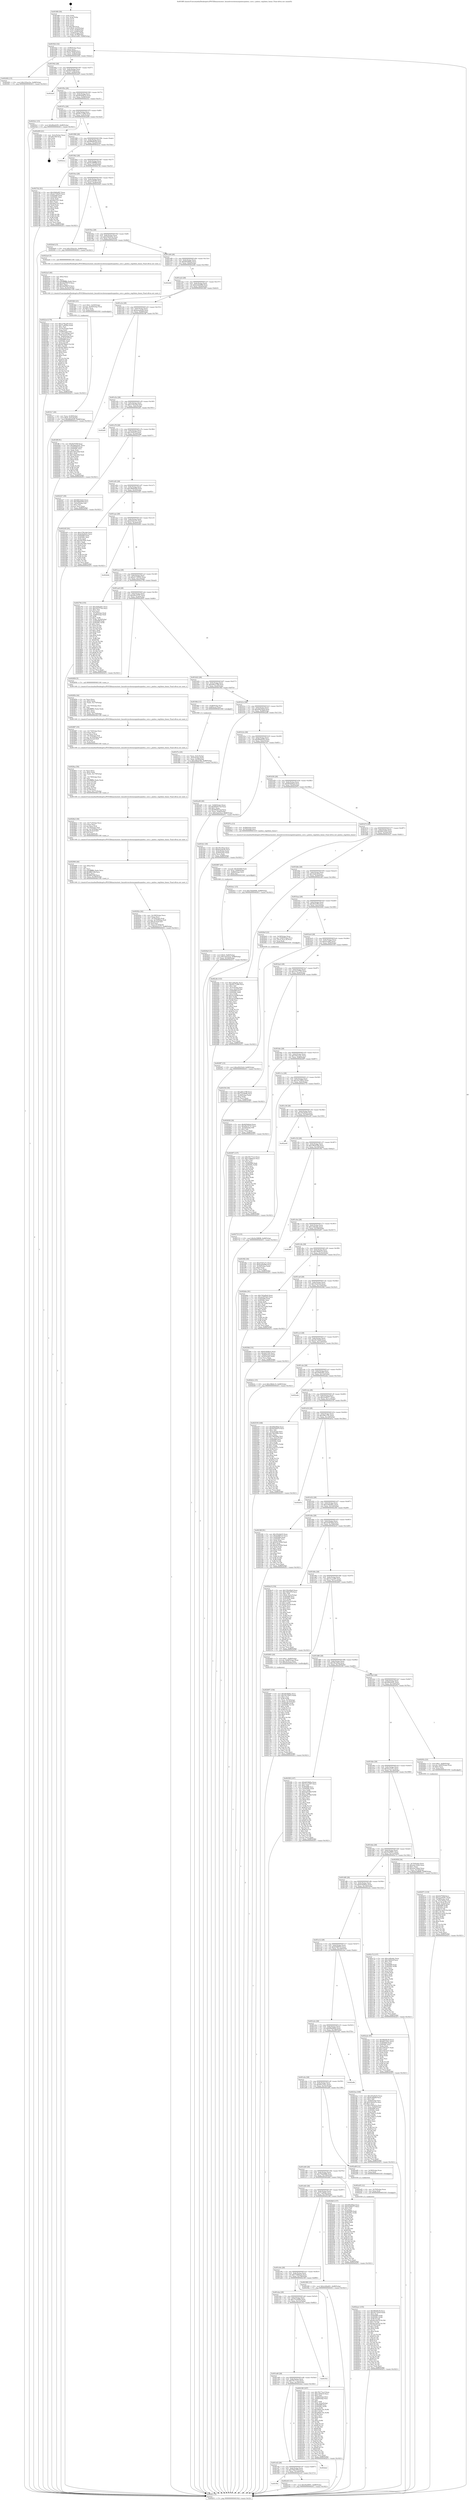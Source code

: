 digraph "0x4018f0" {
  label = "0x4018f0 (/mnt/c/Users/mathe/Desktop/tcc/POCII/binaries/extr_linuxdrivershwmonpmbuspmbus_core.c_pmbus_reg2data_linear_Final-ollvm.out::main(0))"
  labelloc = "t"
  node[shape=record]

  Entry [label="",width=0.3,height=0.3,shape=circle,fillcolor=black,style=filled]
  "0x401922" [label="{
     0x401922 [32]\l
     | [instrs]\l
     &nbsp;&nbsp;0x401922 \<+6\>: mov -0x88(%rbp),%eax\l
     &nbsp;&nbsp;0x401928 \<+2\>: mov %eax,%ecx\l
     &nbsp;&nbsp;0x40192a \<+6\>: sub $0x81dfdd0f,%ecx\l
     &nbsp;&nbsp;0x401930 \<+6\>: mov %eax,-0x8c(%rbp)\l
     &nbsp;&nbsp;0x401936 \<+6\>: mov %ecx,-0x90(%rbp)\l
     &nbsp;&nbsp;0x40193c \<+6\>: je 0000000000402492 \<main+0xba2\>\l
  }"]
  "0x402492" [label="{
     0x402492 [15]\l
     | [instrs]\l
     &nbsp;&nbsp;0x402492 \<+10\>: movl $0x105ea1bc,-0x88(%rbp)\l
     &nbsp;&nbsp;0x40249c \<+5\>: jmp 0000000000402f11 \<main+0x1621\>\l
  }"]
  "0x401942" [label="{
     0x401942 [28]\l
     | [instrs]\l
     &nbsp;&nbsp;0x401942 \<+5\>: jmp 0000000000401947 \<main+0x57\>\l
     &nbsp;&nbsp;0x401947 \<+6\>: mov -0x8c(%rbp),%eax\l
     &nbsp;&nbsp;0x40194d \<+5\>: sub $0x8ef75f4f,%eax\l
     &nbsp;&nbsp;0x401952 \<+6\>: mov %eax,-0x94(%rbp)\l
     &nbsp;&nbsp;0x401958 \<+6\>: je 0000000000402da9 \<main+0x14b9\>\l
  }"]
  Exit [label="",width=0.3,height=0.3,shape=circle,fillcolor=black,style=filled,peripheries=2]
  "0x402da9" [label="{
     0x402da9\l
  }", style=dashed]
  "0x40195e" [label="{
     0x40195e [28]\l
     | [instrs]\l
     &nbsp;&nbsp;0x40195e \<+5\>: jmp 0000000000401963 \<main+0x73\>\l
     &nbsp;&nbsp;0x401963 \<+6\>: mov -0x8c(%rbp),%eax\l
     &nbsp;&nbsp;0x401969 \<+5\>: sub $0x943b9470,%eax\l
     &nbsp;&nbsp;0x40196e \<+6\>: mov %eax,-0x98(%rbp)\l
     &nbsp;&nbsp;0x401974 \<+6\>: je 00000000004025e1 \<main+0xcf1\>\l
  }"]
  "0x401f0e" [label="{
     0x401f0e\l
  }", style=dashed]
  "0x4025e1" [label="{
     0x4025e1 [15]\l
     | [instrs]\l
     &nbsp;&nbsp;0x4025e1 \<+10\>: movl $0xf8da6295,-0x88(%rbp)\l
     &nbsp;&nbsp;0x4025eb \<+5\>: jmp 0000000000402f11 \<main+0x1621\>\l
  }"]
  "0x40197a" [label="{
     0x40197a [28]\l
     | [instrs]\l
     &nbsp;&nbsp;0x40197a \<+5\>: jmp 000000000040197f \<main+0x8f\>\l
     &nbsp;&nbsp;0x40197f \<+6\>: mov -0x8c(%rbp),%eax\l
     &nbsp;&nbsp;0x401985 \<+5\>: sub $0x95c71d90,%eax\l
     &nbsp;&nbsp;0x40198a \<+6\>: mov %eax,-0x9c(%rbp)\l
     &nbsp;&nbsp;0x401990 \<+6\>: je 0000000000402d94 \<main+0x14a4\>\l
  }"]
  "0x402c63" [label="{
     0x402c63 [15]\l
     | [instrs]\l
     &nbsp;&nbsp;0x402c63 \<+10\>: movl $0x50a99f51,-0x88(%rbp)\l
     &nbsp;&nbsp;0x402c6d \<+5\>: jmp 0000000000402f11 \<main+0x1621\>\l
  }"]
  "0x402d94" [label="{
     0x402d94 [21]\l
     | [instrs]\l
     &nbsp;&nbsp;0x402d94 \<+3\>: mov -0x2c(%rbp),%eax\l
     &nbsp;&nbsp;0x402d97 \<+7\>: add $0x168,%rsp\l
     &nbsp;&nbsp;0x402d9e \<+1\>: pop %rbx\l
     &nbsp;&nbsp;0x402d9f \<+2\>: pop %r12\l
     &nbsp;&nbsp;0x402da1 \<+2\>: pop %r13\l
     &nbsp;&nbsp;0x402da3 \<+2\>: pop %r14\l
     &nbsp;&nbsp;0x402da5 \<+2\>: pop %r15\l
     &nbsp;&nbsp;0x402da7 \<+1\>: pop %rbp\l
     &nbsp;&nbsp;0x402da8 \<+1\>: ret\l
  }"]
  "0x401996" [label="{
     0x401996 [28]\l
     | [instrs]\l
     &nbsp;&nbsp;0x401996 \<+5\>: jmp 000000000040199b \<main+0xab\>\l
     &nbsp;&nbsp;0x40199b \<+6\>: mov -0x8c(%rbp),%eax\l
     &nbsp;&nbsp;0x4019a1 \<+5\>: sub $0x96bf4b36,%eax\l
     &nbsp;&nbsp;0x4019a6 \<+6\>: mov %eax,-0xa0(%rbp)\l
     &nbsp;&nbsp;0x4019ac \<+6\>: je 0000000000402eca \<main+0x15da\>\l
  }"]
  "0x401ef2" [label="{
     0x401ef2 [28]\l
     | [instrs]\l
     &nbsp;&nbsp;0x401ef2 \<+5\>: jmp 0000000000401ef7 \<main+0x607\>\l
     &nbsp;&nbsp;0x401ef7 \<+6\>: mov -0x8c(%rbp),%eax\l
     &nbsp;&nbsp;0x401efd \<+5\>: sub $0x7bfbc978,%eax\l
     &nbsp;&nbsp;0x401f02 \<+6\>: mov %eax,-0x164(%rbp)\l
     &nbsp;&nbsp;0x401f08 \<+6\>: je 0000000000402c63 \<main+0x1373\>\l
  }"]
  "0x402eca" [label="{
     0x402eca\l
  }", style=dashed]
  "0x4019b2" [label="{
     0x4019b2 [28]\l
     | [instrs]\l
     &nbsp;&nbsp;0x4019b2 \<+5\>: jmp 00000000004019b7 \<main+0xc7\>\l
     &nbsp;&nbsp;0x4019b7 \<+6\>: mov -0x8c(%rbp),%eax\l
     &nbsp;&nbsp;0x4019bd \<+5\>: sub $0x9a39f898,%eax\l
     &nbsp;&nbsp;0x4019c2 \<+6\>: mov %eax,-0xa4(%rbp)\l
     &nbsp;&nbsp;0x4019c8 \<+6\>: je 0000000000402742 \<main+0xe52\>\l
  }"]
  "0x402de2" [label="{
     0x402de2\l
  }", style=dashed]
  "0x402742" [label="{
     0x402742 [91]\l
     | [instrs]\l
     &nbsp;&nbsp;0x402742 \<+5\>: mov $0x20d0a947,%eax\l
     &nbsp;&nbsp;0x402747 \<+5\>: mov $0xd1739205,%ecx\l
     &nbsp;&nbsp;0x40274c \<+7\>: mov 0x405068,%edx\l
     &nbsp;&nbsp;0x402753 \<+7\>: mov 0x40506c,%esi\l
     &nbsp;&nbsp;0x40275a \<+2\>: mov %edx,%edi\l
     &nbsp;&nbsp;0x40275c \<+6\>: sub $0x4de5101,%edi\l
     &nbsp;&nbsp;0x402762 \<+3\>: sub $0x1,%edi\l
     &nbsp;&nbsp;0x402765 \<+6\>: add $0x4de5101,%edi\l
     &nbsp;&nbsp;0x40276b \<+3\>: imul %edi,%edx\l
     &nbsp;&nbsp;0x40276e \<+3\>: and $0x1,%edx\l
     &nbsp;&nbsp;0x402771 \<+3\>: cmp $0x0,%edx\l
     &nbsp;&nbsp;0x402774 \<+4\>: sete %r8b\l
     &nbsp;&nbsp;0x402778 \<+3\>: cmp $0xa,%esi\l
     &nbsp;&nbsp;0x40277b \<+4\>: setl %r9b\l
     &nbsp;&nbsp;0x40277f \<+3\>: mov %r8b,%r10b\l
     &nbsp;&nbsp;0x402782 \<+3\>: and %r9b,%r10b\l
     &nbsp;&nbsp;0x402785 \<+3\>: xor %r9b,%r8b\l
     &nbsp;&nbsp;0x402788 \<+3\>: or %r8b,%r10b\l
     &nbsp;&nbsp;0x40278b \<+4\>: test $0x1,%r10b\l
     &nbsp;&nbsp;0x40278f \<+3\>: cmovne %ecx,%eax\l
     &nbsp;&nbsp;0x402792 \<+6\>: mov %eax,-0x88(%rbp)\l
     &nbsp;&nbsp;0x402798 \<+5\>: jmp 0000000000402f11 \<main+0x1621\>\l
  }"]
  "0x4019ce" [label="{
     0x4019ce [28]\l
     | [instrs]\l
     &nbsp;&nbsp;0x4019ce \<+5\>: jmp 00000000004019d3 \<main+0xe3\>\l
     &nbsp;&nbsp;0x4019d3 \<+6\>: mov -0x8c(%rbp),%eax\l
     &nbsp;&nbsp;0x4019d9 \<+5\>: sub $0xaea50287,%eax\l
     &nbsp;&nbsp;0x4019de \<+6\>: mov %eax,-0xa8(%rbp)\l
     &nbsp;&nbsp;0x4019e4 \<+6\>: je 00000000004020e8 \<main+0x7f8\>\l
  }"]
  "0x401ed6" [label="{
     0x401ed6 [28]\l
     | [instrs]\l
     &nbsp;&nbsp;0x401ed6 \<+5\>: jmp 0000000000401edb \<main+0x5eb\>\l
     &nbsp;&nbsp;0x401edb \<+6\>: mov -0x8c(%rbp),%eax\l
     &nbsp;&nbsp;0x401ee1 \<+5\>: sub $0x78177ac3,%eax\l
     &nbsp;&nbsp;0x401ee6 \<+6\>: mov %eax,-0x160(%rbp)\l
     &nbsp;&nbsp;0x401eec \<+6\>: je 0000000000402de2 \<main+0x14f2\>\l
  }"]
  "0x4020e8" [label="{
     0x4020e8 [15]\l
     | [instrs]\l
     &nbsp;&nbsp;0x4020e8 \<+10\>: movl $0x105ea1bc,-0x88(%rbp)\l
     &nbsp;&nbsp;0x4020f2 \<+5\>: jmp 0000000000402f11 \<main+0x1621\>\l
  }"]
  "0x4019ea" [label="{
     0x4019ea [28]\l
     | [instrs]\l
     &nbsp;&nbsp;0x4019ea \<+5\>: jmp 00000000004019ef \<main+0xff\>\l
     &nbsp;&nbsp;0x4019ef \<+6\>: mov -0x8c(%rbp),%eax\l
     &nbsp;&nbsp;0x4019f5 \<+5\>: sub $0xb39e9e5e,%eax\l
     &nbsp;&nbsp;0x4019fa \<+6\>: mov %eax,-0xac(%rbp)\l
     &nbsp;&nbsp;0x401a00 \<+6\>: je 00000000004022a0 \<main+0x9b0\>\l
  }"]
  "0x401f52" [label="{
     0x401f52\l
  }", style=dashed]
  "0x4022a0" [label="{
     0x4022a0 [5]\l
     | [instrs]\l
     &nbsp;&nbsp;0x4022a0 \<+5\>: call 0000000000401160 \<next_i\>\l
     | [calls]\l
     &nbsp;&nbsp;0x401160 \{1\} (/mnt/c/Users/mathe/Desktop/tcc/POCII/binaries/extr_linuxdrivershwmonpmbuspmbus_core.c_pmbus_reg2data_linear_Final-ollvm.out::next_i)\l
  }"]
  "0x401a06" [label="{
     0x401a06 [28]\l
     | [instrs]\l
     &nbsp;&nbsp;0x401a06 \<+5\>: jmp 0000000000401a0b \<main+0x11b\>\l
     &nbsp;&nbsp;0x401a0b \<+6\>: mov -0x8c(%rbp),%eax\l
     &nbsp;&nbsp;0x401a11 \<+5\>: sub $0xb81fb60a,%eax\l
     &nbsp;&nbsp;0x401a16 \<+6\>: mov %eax,-0xb0(%rbp)\l
     &nbsp;&nbsp;0x401a1c \<+6\>: je 0000000000402e8d \<main+0x159d\>\l
  }"]
  "0x402aa1" [label="{
     0x402aa1 [155]\l
     | [instrs]\l
     &nbsp;&nbsp;0x402aa1 \<+5\>: mov $0x96bf4b36,%ecx\l
     &nbsp;&nbsp;0x402aa6 \<+5\>: mov $0x20c7d2e9,%edx\l
     &nbsp;&nbsp;0x402aab \<+3\>: mov $0x1,%sil\l
     &nbsp;&nbsp;0x402aae \<+8\>: mov 0x405068,%r8d\l
     &nbsp;&nbsp;0x402ab6 \<+8\>: mov 0x40506c,%r9d\l
     &nbsp;&nbsp;0x402abe \<+3\>: mov %r8d,%r10d\l
     &nbsp;&nbsp;0x402ac1 \<+7\>: sub $0xdec2e07b,%r10d\l
     &nbsp;&nbsp;0x402ac8 \<+4\>: sub $0x1,%r10d\l
     &nbsp;&nbsp;0x402acc \<+7\>: add $0xdec2e07b,%r10d\l
     &nbsp;&nbsp;0x402ad3 \<+4\>: imul %r10d,%r8d\l
     &nbsp;&nbsp;0x402ad7 \<+4\>: and $0x1,%r8d\l
     &nbsp;&nbsp;0x402adb \<+4\>: cmp $0x0,%r8d\l
     &nbsp;&nbsp;0x402adf \<+4\>: sete %r11b\l
     &nbsp;&nbsp;0x402ae3 \<+4\>: cmp $0xa,%r9d\l
     &nbsp;&nbsp;0x402ae7 \<+3\>: setl %bl\l
     &nbsp;&nbsp;0x402aea \<+3\>: mov %r11b,%r14b\l
     &nbsp;&nbsp;0x402aed \<+4\>: xor $0xff,%r14b\l
     &nbsp;&nbsp;0x402af1 \<+3\>: mov %bl,%r15b\l
     &nbsp;&nbsp;0x402af4 \<+4\>: xor $0xff,%r15b\l
     &nbsp;&nbsp;0x402af8 \<+4\>: xor $0x0,%sil\l
     &nbsp;&nbsp;0x402afc \<+3\>: mov %r14b,%r12b\l
     &nbsp;&nbsp;0x402aff \<+4\>: and $0x0,%r12b\l
     &nbsp;&nbsp;0x402b03 \<+3\>: and %sil,%r11b\l
     &nbsp;&nbsp;0x402b06 \<+3\>: mov %r15b,%r13b\l
     &nbsp;&nbsp;0x402b09 \<+4\>: and $0x0,%r13b\l
     &nbsp;&nbsp;0x402b0d \<+3\>: and %sil,%bl\l
     &nbsp;&nbsp;0x402b10 \<+3\>: or %r11b,%r12b\l
     &nbsp;&nbsp;0x402b13 \<+3\>: or %bl,%r13b\l
     &nbsp;&nbsp;0x402b16 \<+3\>: xor %r13b,%r12b\l
     &nbsp;&nbsp;0x402b19 \<+3\>: or %r15b,%r14b\l
     &nbsp;&nbsp;0x402b1c \<+4\>: xor $0xff,%r14b\l
     &nbsp;&nbsp;0x402b20 \<+4\>: or $0x0,%sil\l
     &nbsp;&nbsp;0x402b24 \<+3\>: and %sil,%r14b\l
     &nbsp;&nbsp;0x402b27 \<+3\>: or %r14b,%r12b\l
     &nbsp;&nbsp;0x402b2a \<+4\>: test $0x1,%r12b\l
     &nbsp;&nbsp;0x402b2e \<+3\>: cmovne %edx,%ecx\l
     &nbsp;&nbsp;0x402b31 \<+6\>: mov %ecx,-0x88(%rbp)\l
     &nbsp;&nbsp;0x402b37 \<+5\>: jmp 0000000000402f11 \<main+0x1621\>\l
  }"]
  "0x402e8d" [label="{
     0x402e8d\l
  }", style=dashed]
  "0x401a22" [label="{
     0x401a22 [28]\l
     | [instrs]\l
     &nbsp;&nbsp;0x401a22 \<+5\>: jmp 0000000000401a27 \<main+0x137\>\l
     &nbsp;&nbsp;0x401a27 \<+6\>: mov -0x8c(%rbp),%eax\l
     &nbsp;&nbsp;0x401a2d \<+5\>: sub $0xbcb0e896,%eax\l
     &nbsp;&nbsp;0x401a32 \<+6\>: mov %eax,-0xb4(%rbp)\l
     &nbsp;&nbsp;0x401a38 \<+6\>: je 0000000000401fb0 \<main+0x6c0\>\l
  }"]
  "0x402a95" [label="{
     0x402a95 [12]\l
     | [instrs]\l
     &nbsp;&nbsp;0x402a95 \<+4\>: mov -0x70(%rbp),%rax\l
     &nbsp;&nbsp;0x402a99 \<+3\>: mov %rax,%rdi\l
     &nbsp;&nbsp;0x402a9c \<+5\>: call 0000000000401030 \<free@plt\>\l
     | [calls]\l
     &nbsp;&nbsp;0x401030 \{1\} (unknown)\l
  }"]
  "0x401fb0" [label="{
     0x401fb0 [23]\l
     | [instrs]\l
     &nbsp;&nbsp;0x401fb0 \<+7\>: movl $0x1,-0x50(%rbp)\l
     &nbsp;&nbsp;0x401fb7 \<+4\>: movslq -0x50(%rbp),%rax\l
     &nbsp;&nbsp;0x401fbb \<+4\>: shl $0x3,%rax\l
     &nbsp;&nbsp;0x401fbf \<+3\>: mov %rax,%rdi\l
     &nbsp;&nbsp;0x401fc2 \<+5\>: call 0000000000401050 \<malloc@plt\>\l
     | [calls]\l
     &nbsp;&nbsp;0x401050 \{1\} (unknown)\l
  }"]
  "0x401a3e" [label="{
     0x401a3e [28]\l
     | [instrs]\l
     &nbsp;&nbsp;0x401a3e \<+5\>: jmp 0000000000401a43 \<main+0x153\>\l
     &nbsp;&nbsp;0x401a43 \<+6\>: mov -0x8c(%rbp),%eax\l
     &nbsp;&nbsp;0x401a49 \<+5\>: sub $0xbeeada26,%eax\l
     &nbsp;&nbsp;0x401a4e \<+6\>: mov %eax,-0xb8(%rbp)\l
     &nbsp;&nbsp;0x401a54 \<+6\>: je 0000000000401fff \<main+0x70f\>\l
  }"]
  "0x4029f7" [label="{
     0x4029f7 [15]\l
     | [instrs]\l
     &nbsp;&nbsp;0x4029f7 \<+10\>: movl $0xe90254c8,-0x88(%rbp)\l
     &nbsp;&nbsp;0x402a01 \<+5\>: jmp 0000000000402f11 \<main+0x1621\>\l
  }"]
  "0x401fff" [label="{
     0x401fff [91]\l
     | [instrs]\l
     &nbsp;&nbsp;0x401fff \<+5\>: mov $0x8ef75f4f,%eax\l
     &nbsp;&nbsp;0x402004 \<+5\>: mov $0x460e4c81,%ecx\l
     &nbsp;&nbsp;0x402009 \<+7\>: mov 0x405068,%edx\l
     &nbsp;&nbsp;0x402010 \<+7\>: mov 0x40506c,%esi\l
     &nbsp;&nbsp;0x402017 \<+2\>: mov %edx,%edi\l
     &nbsp;&nbsp;0x402019 \<+6\>: add $0x7e6ac44d,%edi\l
     &nbsp;&nbsp;0x40201f \<+3\>: sub $0x1,%edi\l
     &nbsp;&nbsp;0x402022 \<+6\>: sub $0x7e6ac44d,%edi\l
     &nbsp;&nbsp;0x402028 \<+3\>: imul %edi,%edx\l
     &nbsp;&nbsp;0x40202b \<+3\>: and $0x1,%edx\l
     &nbsp;&nbsp;0x40202e \<+3\>: cmp $0x0,%edx\l
     &nbsp;&nbsp;0x402031 \<+4\>: sete %r8b\l
     &nbsp;&nbsp;0x402035 \<+3\>: cmp $0xa,%esi\l
     &nbsp;&nbsp;0x402038 \<+4\>: setl %r9b\l
     &nbsp;&nbsp;0x40203c \<+3\>: mov %r8b,%r10b\l
     &nbsp;&nbsp;0x40203f \<+3\>: and %r9b,%r10b\l
     &nbsp;&nbsp;0x402042 \<+3\>: xor %r9b,%r8b\l
     &nbsp;&nbsp;0x402045 \<+3\>: or %r8b,%r10b\l
     &nbsp;&nbsp;0x402048 \<+4\>: test $0x1,%r10b\l
     &nbsp;&nbsp;0x40204c \<+3\>: cmovne %ecx,%eax\l
     &nbsp;&nbsp;0x40204f \<+6\>: mov %eax,-0x88(%rbp)\l
     &nbsp;&nbsp;0x402055 \<+5\>: jmp 0000000000402f11 \<main+0x1621\>\l
  }"]
  "0x401a5a" [label="{
     0x401a5a [28]\l
     | [instrs]\l
     &nbsp;&nbsp;0x401a5a \<+5\>: jmp 0000000000401a5f \<main+0x16f\>\l
     &nbsp;&nbsp;0x401a5f \<+6\>: mov -0x8c(%rbp),%eax\l
     &nbsp;&nbsp;0x401a65 \<+5\>: sub $0xc378c2d4,%eax\l
     &nbsp;&nbsp;0x401a6a \<+6\>: mov %eax,-0xbc(%rbp)\l
     &nbsp;&nbsp;0x401a70 \<+6\>: je 0000000000402df1 \<main+0x1501\>\l
  }"]
  "0x4029a0" [label="{
     0x4029a0 [31]\l
     | [instrs]\l
     &nbsp;&nbsp;0x4029a0 \<+10\>: movl $0x0,-0x84(%rbp)\l
     &nbsp;&nbsp;0x4029aa \<+10\>: movl $0x1fad10cd,-0x88(%rbp)\l
     &nbsp;&nbsp;0x4029b4 \<+6\>: mov %eax,-0x184(%rbp)\l
     &nbsp;&nbsp;0x4029ba \<+5\>: jmp 0000000000402f11 \<main+0x1621\>\l
  }"]
  "0x402df1" [label="{
     0x402df1\l
  }", style=dashed]
  "0x401a76" [label="{
     0x401a76 [28]\l
     | [instrs]\l
     &nbsp;&nbsp;0x401a76 \<+5\>: jmp 0000000000401a7b \<main+0x18b\>\l
     &nbsp;&nbsp;0x401a7b \<+6\>: mov -0x8c(%rbp),%eax\l
     &nbsp;&nbsp;0x401a81 \<+5\>: sub $0xc3f391f3,%eax\l
     &nbsp;&nbsp;0x401a86 \<+6\>: mov %eax,-0xc0(%rbp)\l
     &nbsp;&nbsp;0x401a8c \<+6\>: je 0000000000402227 \<main+0x937\>\l
  }"]
  "0x402987" [label="{
     0x402987 [25]\l
     | [instrs]\l
     &nbsp;&nbsp;0x402987 \<+10\>: movabs $0x4030b6,%rdi\l
     &nbsp;&nbsp;0x402991 \<+4\>: mov %rax,-0x80(%rbp)\l
     &nbsp;&nbsp;0x402995 \<+4\>: mov -0x80(%rbp),%rsi\l
     &nbsp;&nbsp;0x402999 \<+2\>: mov $0x0,%al\l
     &nbsp;&nbsp;0x40299b \<+5\>: call 0000000000401040 \<printf@plt\>\l
     | [calls]\l
     &nbsp;&nbsp;0x401040 \{1\} (unknown)\l
  }"]
  "0x402227" [label="{
     0x402227 [30]\l
     | [instrs]\l
     &nbsp;&nbsp;0x402227 \<+5\>: mov $0xfb8142d3,%eax\l
     &nbsp;&nbsp;0x40222c \<+5\>: mov $0xc8b6d269,%ecx\l
     &nbsp;&nbsp;0x402231 \<+3\>: mov -0x2e(%rbp),%dl\l
     &nbsp;&nbsp;0x402234 \<+3\>: test $0x1,%dl\l
     &nbsp;&nbsp;0x402237 \<+3\>: cmovne %ecx,%eax\l
     &nbsp;&nbsp;0x40223a \<+6\>: mov %eax,-0x88(%rbp)\l
     &nbsp;&nbsp;0x402240 \<+5\>: jmp 0000000000402f11 \<main+0x1621\>\l
  }"]
  "0x401a92" [label="{
     0x401a92 [28]\l
     | [instrs]\l
     &nbsp;&nbsp;0x401a92 \<+5\>: jmp 0000000000401a97 \<main+0x1a7\>\l
     &nbsp;&nbsp;0x401a97 \<+6\>: mov -0x8c(%rbp),%eax\l
     &nbsp;&nbsp;0x401a9d \<+5\>: sub $0xc8b6d269,%eax\l
     &nbsp;&nbsp;0x401aa2 \<+6\>: mov %eax,-0xc4(%rbp)\l
     &nbsp;&nbsp;0x401aa8 \<+6\>: je 0000000000402245 \<main+0x955\>\l
  }"]
  "0x40292e" [label="{
     0x40292e [42]\l
     | [instrs]\l
     &nbsp;&nbsp;0x40292e \<+6\>: mov -0x180(%rbp),%ecx\l
     &nbsp;&nbsp;0x402934 \<+3\>: imul %eax,%ecx\l
     &nbsp;&nbsp;0x402937 \<+4\>: mov -0x70(%rbp),%rdi\l
     &nbsp;&nbsp;0x40293b \<+4\>: movslq -0x74(%rbp),%r8\l
     &nbsp;&nbsp;0x40293f \<+4\>: imul $0x18,%r8,%r8\l
     &nbsp;&nbsp;0x402943 \<+3\>: add %r8,%rdi\l
     &nbsp;&nbsp;0x402946 \<+3\>: mov %ecx,0x10(%rdi)\l
     &nbsp;&nbsp;0x402949 \<+10\>: movl $0x4ea21f7c,-0x88(%rbp)\l
     &nbsp;&nbsp;0x402953 \<+5\>: jmp 0000000000402f11 \<main+0x1621\>\l
  }"]
  "0x402245" [label="{
     0x402245 [91]\l
     | [instrs]\l
     &nbsp;&nbsp;0x402245 \<+5\>: mov $0xc378c2d4,%eax\l
     &nbsp;&nbsp;0x40224a \<+5\>: mov $0xb39e9e5e,%ecx\l
     &nbsp;&nbsp;0x40224f \<+7\>: mov 0x405068,%edx\l
     &nbsp;&nbsp;0x402256 \<+7\>: mov 0x40506c,%esi\l
     &nbsp;&nbsp;0x40225d \<+2\>: mov %edx,%edi\l
     &nbsp;&nbsp;0x40225f \<+6\>: add $0xc6d7f0dc,%edi\l
     &nbsp;&nbsp;0x402265 \<+3\>: sub $0x1,%edi\l
     &nbsp;&nbsp;0x402268 \<+6\>: sub $0xc6d7f0dc,%edi\l
     &nbsp;&nbsp;0x40226e \<+3\>: imul %edi,%edx\l
     &nbsp;&nbsp;0x402271 \<+3\>: and $0x1,%edx\l
     &nbsp;&nbsp;0x402274 \<+3\>: cmp $0x0,%edx\l
     &nbsp;&nbsp;0x402277 \<+4\>: sete %r8b\l
     &nbsp;&nbsp;0x40227b \<+3\>: cmp $0xa,%esi\l
     &nbsp;&nbsp;0x40227e \<+4\>: setl %r9b\l
     &nbsp;&nbsp;0x402282 \<+3\>: mov %r8b,%r10b\l
     &nbsp;&nbsp;0x402285 \<+3\>: and %r9b,%r10b\l
     &nbsp;&nbsp;0x402288 \<+3\>: xor %r9b,%r8b\l
     &nbsp;&nbsp;0x40228b \<+3\>: or %r8b,%r10b\l
     &nbsp;&nbsp;0x40228e \<+4\>: test $0x1,%r10b\l
     &nbsp;&nbsp;0x402292 \<+3\>: cmovne %ecx,%eax\l
     &nbsp;&nbsp;0x402295 \<+6\>: mov %eax,-0x88(%rbp)\l
     &nbsp;&nbsp;0x40229b \<+5\>: jmp 0000000000402f11 \<main+0x1621\>\l
  }"]
  "0x401aae" [label="{
     0x401aae [28]\l
     | [instrs]\l
     &nbsp;&nbsp;0x401aae \<+5\>: jmp 0000000000401ab3 \<main+0x1c3\>\l
     &nbsp;&nbsp;0x401ab3 \<+6\>: mov -0x8c(%rbp),%eax\l
     &nbsp;&nbsp;0x401ab9 \<+5\>: sub $0xd10d1e71,%eax\l
     &nbsp;&nbsp;0x401abe \<+6\>: mov %eax,-0xc8(%rbp)\l
     &nbsp;&nbsp;0x401ac4 \<+6\>: je 0000000000402b4b \<main+0x125b\>\l
  }"]
  "0x402906" [label="{
     0x402906 [40]\l
     | [instrs]\l
     &nbsp;&nbsp;0x402906 \<+5\>: mov $0x2,%ecx\l
     &nbsp;&nbsp;0x40290b \<+1\>: cltd\l
     &nbsp;&nbsp;0x40290c \<+2\>: idiv %ecx\l
     &nbsp;&nbsp;0x40290e \<+6\>: imul $0xfffffffe,%edx,%ecx\l
     &nbsp;&nbsp;0x402914 \<+6\>: add $0xff60146f,%ecx\l
     &nbsp;&nbsp;0x40291a \<+3\>: add $0x1,%ecx\l
     &nbsp;&nbsp;0x40291d \<+6\>: sub $0xff60146f,%ecx\l
     &nbsp;&nbsp;0x402923 \<+6\>: mov %ecx,-0x180(%rbp)\l
     &nbsp;&nbsp;0x402929 \<+5\>: call 0000000000401160 \<next_i\>\l
     | [calls]\l
     &nbsp;&nbsp;0x401160 \{1\} (/mnt/c/Users/mathe/Desktop/tcc/POCII/binaries/extr_linuxdrivershwmonpmbuspmbus_core.c_pmbus_reg2data_linear_Final-ollvm.out::next_i)\l
  }"]
  "0x402b4b" [label="{
     0x402b4b\l
  }", style=dashed]
  "0x401aca" [label="{
     0x401aca [28]\l
     | [instrs]\l
     &nbsp;&nbsp;0x401aca \<+5\>: jmp 0000000000401acf \<main+0x1df\>\l
     &nbsp;&nbsp;0x401acf \<+6\>: mov -0x8c(%rbp),%eax\l
     &nbsp;&nbsp;0x401ad5 \<+5\>: sub $0xd1739205,%eax\l
     &nbsp;&nbsp;0x401ada \<+6\>: mov %eax,-0xcc(%rbp)\l
     &nbsp;&nbsp;0x401ae0 \<+6\>: je 000000000040279d \<main+0xead\>\l
  }"]
  "0x4028e2" [label="{
     0x4028e2 [36]\l
     | [instrs]\l
     &nbsp;&nbsp;0x4028e2 \<+6\>: mov -0x17c(%rbp),%ecx\l
     &nbsp;&nbsp;0x4028e8 \<+3\>: imul %eax,%ecx\l
     &nbsp;&nbsp;0x4028eb \<+3\>: movslq %ecx,%rdi\l
     &nbsp;&nbsp;0x4028ee \<+4\>: mov -0x70(%rbp),%r8\l
     &nbsp;&nbsp;0x4028f2 \<+4\>: movslq -0x74(%rbp),%r9\l
     &nbsp;&nbsp;0x4028f6 \<+4\>: imul $0x18,%r9,%r9\l
     &nbsp;&nbsp;0x4028fa \<+3\>: add %r9,%r8\l
     &nbsp;&nbsp;0x4028fd \<+4\>: mov %rdi,0x8(%r8)\l
     &nbsp;&nbsp;0x402901 \<+5\>: call 0000000000401160 \<next_i\>\l
     | [calls]\l
     &nbsp;&nbsp;0x401160 \{1\} (/mnt/c/Users/mathe/Desktop/tcc/POCII/binaries/extr_linuxdrivershwmonpmbuspmbus_core.c_pmbus_reg2data_linear_Final-ollvm.out::next_i)\l
  }"]
  "0x40279d" [label="{
     0x40279d [155]\l
     | [instrs]\l
     &nbsp;&nbsp;0x40279d \<+5\>: mov $0x20d0a947,%eax\l
     &nbsp;&nbsp;0x4027a2 \<+5\>: mov $0x10237705,%ecx\l
     &nbsp;&nbsp;0x4027a7 \<+2\>: mov $0x1,%dl\l
     &nbsp;&nbsp;0x4027a9 \<+2\>: xor %esi,%esi\l
     &nbsp;&nbsp;0x4027ab \<+3\>: mov -0x74(%rbp),%edi\l
     &nbsp;&nbsp;0x4027ae \<+3\>: cmp -0x68(%rbp),%edi\l
     &nbsp;&nbsp;0x4027b1 \<+4\>: setl %r8b\l
     &nbsp;&nbsp;0x4027b5 \<+4\>: and $0x1,%r8b\l
     &nbsp;&nbsp;0x4027b9 \<+4\>: mov %r8b,-0x2d(%rbp)\l
     &nbsp;&nbsp;0x4027bd \<+7\>: mov 0x405068,%edi\l
     &nbsp;&nbsp;0x4027c4 \<+8\>: mov 0x40506c,%r9d\l
     &nbsp;&nbsp;0x4027cc \<+3\>: sub $0x1,%esi\l
     &nbsp;&nbsp;0x4027cf \<+3\>: mov %edi,%r10d\l
     &nbsp;&nbsp;0x4027d2 \<+3\>: add %esi,%r10d\l
     &nbsp;&nbsp;0x4027d5 \<+4\>: imul %r10d,%edi\l
     &nbsp;&nbsp;0x4027d9 \<+3\>: and $0x1,%edi\l
     &nbsp;&nbsp;0x4027dc \<+3\>: cmp $0x0,%edi\l
     &nbsp;&nbsp;0x4027df \<+4\>: sete %r8b\l
     &nbsp;&nbsp;0x4027e3 \<+4\>: cmp $0xa,%r9d\l
     &nbsp;&nbsp;0x4027e7 \<+4\>: setl %r11b\l
     &nbsp;&nbsp;0x4027eb \<+3\>: mov %r8b,%bl\l
     &nbsp;&nbsp;0x4027ee \<+3\>: xor $0xff,%bl\l
     &nbsp;&nbsp;0x4027f1 \<+3\>: mov %r11b,%r14b\l
     &nbsp;&nbsp;0x4027f4 \<+4\>: xor $0xff,%r14b\l
     &nbsp;&nbsp;0x4027f8 \<+3\>: xor $0x1,%dl\l
     &nbsp;&nbsp;0x4027fb \<+3\>: mov %bl,%r15b\l
     &nbsp;&nbsp;0x4027fe \<+4\>: and $0xff,%r15b\l
     &nbsp;&nbsp;0x402802 \<+3\>: and %dl,%r8b\l
     &nbsp;&nbsp;0x402805 \<+3\>: mov %r14b,%r12b\l
     &nbsp;&nbsp;0x402808 \<+4\>: and $0xff,%r12b\l
     &nbsp;&nbsp;0x40280c \<+3\>: and %dl,%r11b\l
     &nbsp;&nbsp;0x40280f \<+3\>: or %r8b,%r15b\l
     &nbsp;&nbsp;0x402812 \<+3\>: or %r11b,%r12b\l
     &nbsp;&nbsp;0x402815 \<+3\>: xor %r12b,%r15b\l
     &nbsp;&nbsp;0x402818 \<+3\>: or %r14b,%bl\l
     &nbsp;&nbsp;0x40281b \<+3\>: xor $0xff,%bl\l
     &nbsp;&nbsp;0x40281e \<+3\>: or $0x1,%dl\l
     &nbsp;&nbsp;0x402821 \<+2\>: and %dl,%bl\l
     &nbsp;&nbsp;0x402823 \<+3\>: or %bl,%r15b\l
     &nbsp;&nbsp;0x402826 \<+4\>: test $0x1,%r15b\l
     &nbsp;&nbsp;0x40282a \<+3\>: cmovne %ecx,%eax\l
     &nbsp;&nbsp;0x40282d \<+6\>: mov %eax,-0x88(%rbp)\l
     &nbsp;&nbsp;0x402833 \<+5\>: jmp 0000000000402f11 \<main+0x1621\>\l
  }"]
  "0x401ae6" [label="{
     0x401ae6 [28]\l
     | [instrs]\l
     &nbsp;&nbsp;0x401ae6 \<+5\>: jmp 0000000000401aeb \<main+0x1fb\>\l
     &nbsp;&nbsp;0x401aeb \<+6\>: mov -0x8c(%rbp),%eax\l
     &nbsp;&nbsp;0x401af1 \<+5\>: sub $0xd9e167d7,%eax\l
     &nbsp;&nbsp;0x401af6 \<+6\>: mov %eax,-0xd0(%rbp)\l
     &nbsp;&nbsp;0x401afc \<+6\>: je 0000000000402856 \<main+0xf66\>\l
  }"]
  "0x4028aa" [label="{
     0x4028aa [56]\l
     | [instrs]\l
     &nbsp;&nbsp;0x4028aa \<+2\>: xor %ecx,%ecx\l
     &nbsp;&nbsp;0x4028ac \<+5\>: mov $0x2,%edx\l
     &nbsp;&nbsp;0x4028b1 \<+6\>: mov %edx,-0x178(%rbp)\l
     &nbsp;&nbsp;0x4028b7 \<+1\>: cltd\l
     &nbsp;&nbsp;0x4028b8 \<+6\>: mov -0x178(%rbp),%esi\l
     &nbsp;&nbsp;0x4028be \<+2\>: idiv %esi\l
     &nbsp;&nbsp;0x4028c0 \<+6\>: imul $0xfffffffe,%edx,%edx\l
     &nbsp;&nbsp;0x4028c6 \<+3\>: mov %ecx,%r10d\l
     &nbsp;&nbsp;0x4028c9 \<+3\>: sub %edx,%r10d\l
     &nbsp;&nbsp;0x4028cc \<+2\>: mov %ecx,%edx\l
     &nbsp;&nbsp;0x4028ce \<+3\>: sub $0x1,%edx\l
     &nbsp;&nbsp;0x4028d1 \<+3\>: add %edx,%r10d\l
     &nbsp;&nbsp;0x4028d4 \<+3\>: sub %r10d,%ecx\l
     &nbsp;&nbsp;0x4028d7 \<+6\>: mov %ecx,-0x17c(%rbp)\l
     &nbsp;&nbsp;0x4028dd \<+5\>: call 0000000000401160 \<next_i\>\l
     | [calls]\l
     &nbsp;&nbsp;0x401160 \{1\} (/mnt/c/Users/mathe/Desktop/tcc/POCII/binaries/extr_linuxdrivershwmonpmbuspmbus_core.c_pmbus_reg2data_linear_Final-ollvm.out::next_i)\l
  }"]
  "0x402856" [label="{
     0x402856 [5]\l
     | [instrs]\l
     &nbsp;&nbsp;0x402856 \<+5\>: call 0000000000401160 \<next_i\>\l
     | [calls]\l
     &nbsp;&nbsp;0x401160 \{1\} (/mnt/c/Users/mathe/Desktop/tcc/POCII/binaries/extr_linuxdrivershwmonpmbuspmbus_core.c_pmbus_reg2data_linear_Final-ollvm.out::next_i)\l
  }"]
  "0x401b02" [label="{
     0x401b02 [28]\l
     | [instrs]\l
     &nbsp;&nbsp;0x401b02 \<+5\>: jmp 0000000000401b07 \<main+0x217\>\l
     &nbsp;&nbsp;0x401b07 \<+6\>: mov -0x8c(%rbp),%eax\l
     &nbsp;&nbsp;0x401b0d \<+5\>: sub $0xe60c2798,%eax\l
     &nbsp;&nbsp;0x401b12 \<+6\>: mov %eax,-0xd4(%rbp)\l
     &nbsp;&nbsp;0x401b18 \<+6\>: je 0000000000401f6d \<main+0x67d\>\l
  }"]
  "0x402887" [label="{
     0x402887 [35]\l
     | [instrs]\l
     &nbsp;&nbsp;0x402887 \<+6\>: mov -0x174(%rbp),%ecx\l
     &nbsp;&nbsp;0x40288d \<+3\>: imul %eax,%ecx\l
     &nbsp;&nbsp;0x402890 \<+3\>: movslq %ecx,%rdi\l
     &nbsp;&nbsp;0x402893 \<+4\>: mov -0x70(%rbp),%r8\l
     &nbsp;&nbsp;0x402897 \<+4\>: movslq -0x74(%rbp),%r9\l
     &nbsp;&nbsp;0x40289b \<+4\>: imul $0x18,%r9,%r9\l
     &nbsp;&nbsp;0x40289f \<+3\>: add %r9,%r8\l
     &nbsp;&nbsp;0x4028a2 \<+3\>: mov %rdi,(%r8)\l
     &nbsp;&nbsp;0x4028a5 \<+5\>: call 0000000000401160 \<next_i\>\l
     | [calls]\l
     &nbsp;&nbsp;0x401160 \{1\} (/mnt/c/Users/mathe/Desktop/tcc/POCII/binaries/extr_linuxdrivershwmonpmbuspmbus_core.c_pmbus_reg2data_linear_Final-ollvm.out::next_i)\l
  }"]
  "0x401f6d" [label="{
     0x401f6d [13]\l
     | [instrs]\l
     &nbsp;&nbsp;0x401f6d \<+4\>: mov -0x48(%rbp),%rax\l
     &nbsp;&nbsp;0x401f71 \<+4\>: mov 0x8(%rax),%rdi\l
     &nbsp;&nbsp;0x401f75 \<+5\>: call 0000000000401060 \<atoi@plt\>\l
     | [calls]\l
     &nbsp;&nbsp;0x401060 \{1\} (unknown)\l
  }"]
  "0x401b1e" [label="{
     0x401b1e [28]\l
     | [instrs]\l
     &nbsp;&nbsp;0x401b1e \<+5\>: jmp 0000000000401b23 \<main+0x233\>\l
     &nbsp;&nbsp;0x401b23 \<+6\>: mov -0x8c(%rbp),%eax\l
     &nbsp;&nbsp;0x401b29 \<+5\>: sub $0xe90254c8,%eax\l
     &nbsp;&nbsp;0x401b2e \<+6\>: mov %eax,-0xd8(%rbp)\l
     &nbsp;&nbsp;0x401b34 \<+6\>: je 0000000000402a06 \<main+0x1116\>\l
  }"]
  "0x40285b" [label="{
     0x40285b [44]\l
     | [instrs]\l
     &nbsp;&nbsp;0x40285b \<+2\>: xor %ecx,%ecx\l
     &nbsp;&nbsp;0x40285d \<+5\>: mov $0x2,%edx\l
     &nbsp;&nbsp;0x402862 \<+6\>: mov %edx,-0x170(%rbp)\l
     &nbsp;&nbsp;0x402868 \<+1\>: cltd\l
     &nbsp;&nbsp;0x402869 \<+6\>: mov -0x170(%rbp),%esi\l
     &nbsp;&nbsp;0x40286f \<+2\>: idiv %esi\l
     &nbsp;&nbsp;0x402871 \<+6\>: imul $0xfffffffe,%edx,%edx\l
     &nbsp;&nbsp;0x402877 \<+3\>: sub $0x1,%ecx\l
     &nbsp;&nbsp;0x40287a \<+2\>: sub %ecx,%edx\l
     &nbsp;&nbsp;0x40287c \<+6\>: mov %edx,-0x174(%rbp)\l
     &nbsp;&nbsp;0x402882 \<+5\>: call 0000000000401160 \<next_i\>\l
     | [calls]\l
     &nbsp;&nbsp;0x401160 \{1\} (/mnt/c/Users/mathe/Desktop/tcc/POCII/binaries/extr_linuxdrivershwmonpmbuspmbus_core.c_pmbus_reg2data_linear_Final-ollvm.out::next_i)\l
  }"]
  "0x402a06" [label="{
     0x402a06 [40]\l
     | [instrs]\l
     &nbsp;&nbsp;0x402a06 \<+6\>: mov -0x84(%rbp),%eax\l
     &nbsp;&nbsp;0x402a0c \<+5\>: add $0x892627ed,%eax\l
     &nbsp;&nbsp;0x402a11 \<+3\>: add $0x1,%eax\l
     &nbsp;&nbsp;0x402a14 \<+5\>: sub $0x892627ed,%eax\l
     &nbsp;&nbsp;0x402a19 \<+6\>: mov %eax,-0x84(%rbp)\l
     &nbsp;&nbsp;0x402a1f \<+10\>: movl $0x1fad10cd,-0x88(%rbp)\l
     &nbsp;&nbsp;0x402a29 \<+5\>: jmp 0000000000402f11 \<main+0x1621\>\l
  }"]
  "0x401b3a" [label="{
     0x401b3a [28]\l
     | [instrs]\l
     &nbsp;&nbsp;0x401b3a \<+5\>: jmp 0000000000401b3f \<main+0x24f\>\l
     &nbsp;&nbsp;0x401b3f \<+6\>: mov -0x8c(%rbp),%eax\l
     &nbsp;&nbsp;0x401b45 \<+5\>: sub $0xf8da6295,%eax\l
     &nbsp;&nbsp;0x401b4a \<+6\>: mov %eax,-0xdc(%rbp)\l
     &nbsp;&nbsp;0x401b50 \<+6\>: je 0000000000401fe1 \<main+0x6f1\>\l
  }"]
  "0x402697" [label="{
     0x402697 [156]\l
     | [instrs]\l
     &nbsp;&nbsp;0x402697 \<+5\>: mov $0xb81fb60a,%ecx\l
     &nbsp;&nbsp;0x40269c \<+5\>: mov $0x18135853,%edx\l
     &nbsp;&nbsp;0x4026a1 \<+3\>: mov $0x1,%sil\l
     &nbsp;&nbsp;0x4026a4 \<+3\>: xor %r8d,%r8d\l
     &nbsp;&nbsp;0x4026a7 \<+4\>: mov %rax,-0x70(%rbp)\l
     &nbsp;&nbsp;0x4026ab \<+7\>: movl $0x0,-0x74(%rbp)\l
     &nbsp;&nbsp;0x4026b2 \<+8\>: mov 0x405068,%r9d\l
     &nbsp;&nbsp;0x4026ba \<+8\>: mov 0x40506c,%r10d\l
     &nbsp;&nbsp;0x4026c2 \<+4\>: sub $0x1,%r8d\l
     &nbsp;&nbsp;0x4026c6 \<+3\>: mov %r9d,%r11d\l
     &nbsp;&nbsp;0x4026c9 \<+3\>: add %r8d,%r11d\l
     &nbsp;&nbsp;0x4026cc \<+4\>: imul %r11d,%r9d\l
     &nbsp;&nbsp;0x4026d0 \<+4\>: and $0x1,%r9d\l
     &nbsp;&nbsp;0x4026d4 \<+4\>: cmp $0x0,%r9d\l
     &nbsp;&nbsp;0x4026d8 \<+3\>: sete %bl\l
     &nbsp;&nbsp;0x4026db \<+4\>: cmp $0xa,%r10d\l
     &nbsp;&nbsp;0x4026df \<+4\>: setl %r14b\l
     &nbsp;&nbsp;0x4026e3 \<+3\>: mov %bl,%r15b\l
     &nbsp;&nbsp;0x4026e6 \<+4\>: xor $0xff,%r15b\l
     &nbsp;&nbsp;0x4026ea \<+3\>: mov %r14b,%r12b\l
     &nbsp;&nbsp;0x4026ed \<+4\>: xor $0xff,%r12b\l
     &nbsp;&nbsp;0x4026f1 \<+4\>: xor $0x0,%sil\l
     &nbsp;&nbsp;0x4026f5 \<+3\>: mov %r15b,%r13b\l
     &nbsp;&nbsp;0x4026f8 \<+4\>: and $0x0,%r13b\l
     &nbsp;&nbsp;0x4026fc \<+3\>: and %sil,%bl\l
     &nbsp;&nbsp;0x4026ff \<+3\>: mov %r12b,%al\l
     &nbsp;&nbsp;0x402702 \<+2\>: and $0x0,%al\l
     &nbsp;&nbsp;0x402704 \<+3\>: and %sil,%r14b\l
     &nbsp;&nbsp;0x402707 \<+3\>: or %bl,%r13b\l
     &nbsp;&nbsp;0x40270a \<+3\>: or %r14b,%al\l
     &nbsp;&nbsp;0x40270d \<+3\>: xor %al,%r13b\l
     &nbsp;&nbsp;0x402710 \<+3\>: or %r12b,%r15b\l
     &nbsp;&nbsp;0x402713 \<+4\>: xor $0xff,%r15b\l
     &nbsp;&nbsp;0x402717 \<+4\>: or $0x0,%sil\l
     &nbsp;&nbsp;0x40271b \<+3\>: and %sil,%r15b\l
     &nbsp;&nbsp;0x40271e \<+3\>: or %r15b,%r13b\l
     &nbsp;&nbsp;0x402721 \<+4\>: test $0x1,%r13b\l
     &nbsp;&nbsp;0x402725 \<+3\>: cmovne %edx,%ecx\l
     &nbsp;&nbsp;0x402728 \<+6\>: mov %ecx,-0x88(%rbp)\l
     &nbsp;&nbsp;0x40272e \<+5\>: jmp 0000000000402f11 \<main+0x1621\>\l
  }"]
  "0x401fe1" [label="{
     0x401fe1 [30]\l
     | [instrs]\l
     &nbsp;&nbsp;0x401fe1 \<+5\>: mov $0x3fecd5ee,%eax\l
     &nbsp;&nbsp;0x401fe6 \<+5\>: mov $0xbeeada26,%ecx\l
     &nbsp;&nbsp;0x401feb \<+3\>: mov -0x5c(%rbp),%edx\l
     &nbsp;&nbsp;0x401fee \<+3\>: cmp -0x50(%rbp),%edx\l
     &nbsp;&nbsp;0x401ff1 \<+3\>: cmovl %ecx,%eax\l
     &nbsp;&nbsp;0x401ff4 \<+6\>: mov %eax,-0x88(%rbp)\l
     &nbsp;&nbsp;0x401ffa \<+5\>: jmp 0000000000402f11 \<main+0x1621\>\l
  }"]
  "0x401b56" [label="{
     0x401b56 [28]\l
     | [instrs]\l
     &nbsp;&nbsp;0x401b56 \<+5\>: jmp 0000000000401b5b \<main+0x26b\>\l
     &nbsp;&nbsp;0x401b5b \<+6\>: mov -0x8c(%rbp),%eax\l
     &nbsp;&nbsp;0x401b61 \<+5\>: sub $0xfb5bb6a4,%eax\l
     &nbsp;&nbsp;0x401b66 \<+6\>: mov %eax,-0xe0(%rbp)\l
     &nbsp;&nbsp;0x401b6c \<+6\>: je 000000000040297a \<main+0x108a\>\l
  }"]
  "0x4022cd" [label="{
     0x4022cd [179]\l
     | [instrs]\l
     &nbsp;&nbsp;0x4022cd \<+5\>: mov $0xc378c2d4,%ecx\l
     &nbsp;&nbsp;0x4022d2 \<+5\>: mov $0x71af05ba,%edx\l
     &nbsp;&nbsp;0x4022d7 \<+3\>: mov $0x1,%sil\l
     &nbsp;&nbsp;0x4022da \<+6\>: mov -0x16c(%rbp),%edi\l
     &nbsp;&nbsp;0x4022e0 \<+3\>: imul %eax,%edi\l
     &nbsp;&nbsp;0x4022e3 \<+4\>: mov -0x58(%rbp),%r8\l
     &nbsp;&nbsp;0x4022e7 \<+4\>: movslq -0x5c(%rbp),%r9\l
     &nbsp;&nbsp;0x4022eb \<+4\>: mov (%r8,%r9,8),%r8\l
     &nbsp;&nbsp;0x4022ef \<+4\>: movslq -0x64(%rbp),%r9\l
     &nbsp;&nbsp;0x4022f3 \<+4\>: mov %edi,(%r8,%r9,4)\l
     &nbsp;&nbsp;0x4022f7 \<+7\>: mov 0x405068,%eax\l
     &nbsp;&nbsp;0x4022fe \<+7\>: mov 0x40506c,%edi\l
     &nbsp;&nbsp;0x402305 \<+3\>: mov %eax,%r10d\l
     &nbsp;&nbsp;0x402308 \<+7\>: add $0x4d79b6e3,%r10d\l
     &nbsp;&nbsp;0x40230f \<+4\>: sub $0x1,%r10d\l
     &nbsp;&nbsp;0x402313 \<+7\>: sub $0x4d79b6e3,%r10d\l
     &nbsp;&nbsp;0x40231a \<+4\>: imul %r10d,%eax\l
     &nbsp;&nbsp;0x40231e \<+3\>: and $0x1,%eax\l
     &nbsp;&nbsp;0x402321 \<+3\>: cmp $0x0,%eax\l
     &nbsp;&nbsp;0x402324 \<+4\>: sete %r11b\l
     &nbsp;&nbsp;0x402328 \<+3\>: cmp $0xa,%edi\l
     &nbsp;&nbsp;0x40232b \<+3\>: setl %bl\l
     &nbsp;&nbsp;0x40232e \<+3\>: mov %r11b,%r14b\l
     &nbsp;&nbsp;0x402331 \<+4\>: xor $0xff,%r14b\l
     &nbsp;&nbsp;0x402335 \<+3\>: mov %bl,%r15b\l
     &nbsp;&nbsp;0x402338 \<+4\>: xor $0xff,%r15b\l
     &nbsp;&nbsp;0x40233c \<+4\>: xor $0x0,%sil\l
     &nbsp;&nbsp;0x402340 \<+3\>: mov %r14b,%r12b\l
     &nbsp;&nbsp;0x402343 \<+4\>: and $0x0,%r12b\l
     &nbsp;&nbsp;0x402347 \<+3\>: and %sil,%r11b\l
     &nbsp;&nbsp;0x40234a \<+3\>: mov %r15b,%r13b\l
     &nbsp;&nbsp;0x40234d \<+4\>: and $0x0,%r13b\l
     &nbsp;&nbsp;0x402351 \<+3\>: and %sil,%bl\l
     &nbsp;&nbsp;0x402354 \<+3\>: or %r11b,%r12b\l
     &nbsp;&nbsp;0x402357 \<+3\>: or %bl,%r13b\l
     &nbsp;&nbsp;0x40235a \<+3\>: xor %r13b,%r12b\l
     &nbsp;&nbsp;0x40235d \<+3\>: or %r15b,%r14b\l
     &nbsp;&nbsp;0x402360 \<+4\>: xor $0xff,%r14b\l
     &nbsp;&nbsp;0x402364 \<+4\>: or $0x0,%sil\l
     &nbsp;&nbsp;0x402368 \<+3\>: and %sil,%r14b\l
     &nbsp;&nbsp;0x40236b \<+3\>: or %r14b,%r12b\l
     &nbsp;&nbsp;0x40236e \<+4\>: test $0x1,%r12b\l
     &nbsp;&nbsp;0x402372 \<+3\>: cmovne %edx,%ecx\l
     &nbsp;&nbsp;0x402375 \<+6\>: mov %ecx,-0x88(%rbp)\l
     &nbsp;&nbsp;0x40237b \<+5\>: jmp 0000000000402f11 \<main+0x1621\>\l
  }"]
  "0x40297a" [label="{
     0x40297a [13]\l
     | [instrs]\l
     &nbsp;&nbsp;0x40297a \<+4\>: mov -0x58(%rbp),%rdi\l
     &nbsp;&nbsp;0x40297e \<+4\>: mov -0x70(%rbp),%rsi\l
     &nbsp;&nbsp;0x402982 \<+5\>: call 0000000000401410 \<pmbus_reg2data_linear\>\l
     | [calls]\l
     &nbsp;&nbsp;0x401410 \{1\} (/mnt/c/Users/mathe/Desktop/tcc/POCII/binaries/extr_linuxdrivershwmonpmbuspmbus_core.c_pmbus_reg2data_linear_Final-ollvm.out::pmbus_reg2data_linear)\l
  }"]
  "0x401b72" [label="{
     0x401b72 [28]\l
     | [instrs]\l
     &nbsp;&nbsp;0x401b72 \<+5\>: jmp 0000000000401b77 \<main+0x287\>\l
     &nbsp;&nbsp;0x401b77 \<+6\>: mov -0x8c(%rbp),%eax\l
     &nbsp;&nbsp;0x401b7d \<+5\>: sub $0xfb8142d3,%eax\l
     &nbsp;&nbsp;0x401b82 \<+6\>: mov %eax,-0xe4(%rbp)\l
     &nbsp;&nbsp;0x401b88 \<+6\>: je 00000000004024a1 \<main+0xbb1\>\l
  }"]
  "0x4022a5" [label="{
     0x4022a5 [40]\l
     | [instrs]\l
     &nbsp;&nbsp;0x4022a5 \<+5\>: mov $0x2,%ecx\l
     &nbsp;&nbsp;0x4022aa \<+1\>: cltd\l
     &nbsp;&nbsp;0x4022ab \<+2\>: idiv %ecx\l
     &nbsp;&nbsp;0x4022ad \<+6\>: imul $0xfffffffe,%edx,%ecx\l
     &nbsp;&nbsp;0x4022b3 \<+6\>: sub $0x2bd59b70,%ecx\l
     &nbsp;&nbsp;0x4022b9 \<+3\>: add $0x1,%ecx\l
     &nbsp;&nbsp;0x4022bc \<+6\>: add $0x2bd59b70,%ecx\l
     &nbsp;&nbsp;0x4022c2 \<+6\>: mov %ecx,-0x16c(%rbp)\l
     &nbsp;&nbsp;0x4022c8 \<+5\>: call 0000000000401160 \<next_i\>\l
     | [calls]\l
     &nbsp;&nbsp;0x401160 \{1\} (/mnt/c/Users/mathe/Desktop/tcc/POCII/binaries/extr_linuxdrivershwmonpmbuspmbus_core.c_pmbus_reg2data_linear_Final-ollvm.out::next_i)\l
  }"]
  "0x4024a1" [label="{
     0x4024a1 [15]\l
     | [instrs]\l
     &nbsp;&nbsp;0x4024a1 \<+10\>: movl $0x70de6946,-0x88(%rbp)\l
     &nbsp;&nbsp;0x4024ab \<+5\>: jmp 0000000000402f11 \<main+0x1621\>\l
  }"]
  "0x401b8e" [label="{
     0x401b8e [28]\l
     | [instrs]\l
     &nbsp;&nbsp;0x401b8e \<+5\>: jmp 0000000000401b93 \<main+0x2a3\>\l
     &nbsp;&nbsp;0x401b93 \<+6\>: mov -0x8c(%rbp),%eax\l
     &nbsp;&nbsp;0x401b99 \<+5\>: sub $0x1bb9c2f,%eax\l
     &nbsp;&nbsp;0x401b9e \<+6\>: mov %eax,-0xe8(%rbp)\l
     &nbsp;&nbsp;0x401ba4 \<+6\>: je 0000000000402cfb \<main+0x140b\>\l
  }"]
  "0x401eba" [label="{
     0x401eba [28]\l
     | [instrs]\l
     &nbsp;&nbsp;0x401eba \<+5\>: jmp 0000000000401ebf \<main+0x5cf\>\l
     &nbsp;&nbsp;0x401ebf \<+6\>: mov -0x8c(%rbp),%eax\l
     &nbsp;&nbsp;0x401ec5 \<+5\>: sub $0x753c609b,%eax\l
     &nbsp;&nbsp;0x401eca \<+6\>: mov %eax,-0x15c(%rbp)\l
     &nbsp;&nbsp;0x401ed0 \<+6\>: je 0000000000401f52 \<main+0x662\>\l
  }"]
  "0x402cfb" [label="{
     0x402cfb [153]\l
     | [instrs]\l
     &nbsp;&nbsp;0x402cfb \<+5\>: mov $0x1af4eddc,%eax\l
     &nbsp;&nbsp;0x402d00 \<+5\>: mov $0x95c71d90,%ecx\l
     &nbsp;&nbsp;0x402d05 \<+2\>: mov $0x1,%dl\l
     &nbsp;&nbsp;0x402d07 \<+3\>: mov -0x3c(%rbp),%esi\l
     &nbsp;&nbsp;0x402d0a \<+3\>: mov %esi,-0x2c(%rbp)\l
     &nbsp;&nbsp;0x402d0d \<+7\>: mov 0x405068,%esi\l
     &nbsp;&nbsp;0x402d14 \<+7\>: mov 0x40506c,%edi\l
     &nbsp;&nbsp;0x402d1b \<+3\>: mov %esi,%r8d\l
     &nbsp;&nbsp;0x402d1e \<+7\>: add $0xcb1d208f,%r8d\l
     &nbsp;&nbsp;0x402d25 \<+4\>: sub $0x1,%r8d\l
     &nbsp;&nbsp;0x402d29 \<+7\>: sub $0xcb1d208f,%r8d\l
     &nbsp;&nbsp;0x402d30 \<+4\>: imul %r8d,%esi\l
     &nbsp;&nbsp;0x402d34 \<+3\>: and $0x1,%esi\l
     &nbsp;&nbsp;0x402d37 \<+3\>: cmp $0x0,%esi\l
     &nbsp;&nbsp;0x402d3a \<+4\>: sete %r9b\l
     &nbsp;&nbsp;0x402d3e \<+3\>: cmp $0xa,%edi\l
     &nbsp;&nbsp;0x402d41 \<+4\>: setl %r10b\l
     &nbsp;&nbsp;0x402d45 \<+3\>: mov %r9b,%r11b\l
     &nbsp;&nbsp;0x402d48 \<+4\>: xor $0xff,%r11b\l
     &nbsp;&nbsp;0x402d4c \<+3\>: mov %r10b,%bl\l
     &nbsp;&nbsp;0x402d4f \<+3\>: xor $0xff,%bl\l
     &nbsp;&nbsp;0x402d52 \<+3\>: xor $0x1,%dl\l
     &nbsp;&nbsp;0x402d55 \<+3\>: mov %r11b,%r14b\l
     &nbsp;&nbsp;0x402d58 \<+4\>: and $0xff,%r14b\l
     &nbsp;&nbsp;0x402d5c \<+3\>: and %dl,%r9b\l
     &nbsp;&nbsp;0x402d5f \<+3\>: mov %bl,%r15b\l
     &nbsp;&nbsp;0x402d62 \<+4\>: and $0xff,%r15b\l
     &nbsp;&nbsp;0x402d66 \<+3\>: and %dl,%r10b\l
     &nbsp;&nbsp;0x402d69 \<+3\>: or %r9b,%r14b\l
     &nbsp;&nbsp;0x402d6c \<+3\>: or %r10b,%r15b\l
     &nbsp;&nbsp;0x402d6f \<+3\>: xor %r15b,%r14b\l
     &nbsp;&nbsp;0x402d72 \<+3\>: or %bl,%r11b\l
     &nbsp;&nbsp;0x402d75 \<+4\>: xor $0xff,%r11b\l
     &nbsp;&nbsp;0x402d79 \<+3\>: or $0x1,%dl\l
     &nbsp;&nbsp;0x402d7c \<+3\>: and %dl,%r11b\l
     &nbsp;&nbsp;0x402d7f \<+3\>: or %r11b,%r14b\l
     &nbsp;&nbsp;0x402d82 \<+4\>: test $0x1,%r14b\l
     &nbsp;&nbsp;0x402d86 \<+3\>: cmovne %ecx,%eax\l
     &nbsp;&nbsp;0x402d89 \<+6\>: mov %eax,-0x88(%rbp)\l
     &nbsp;&nbsp;0x402d8f \<+5\>: jmp 0000000000402f11 \<main+0x1621\>\l
  }"]
  "0x401baa" [label="{
     0x401baa [28]\l
     | [instrs]\l
     &nbsp;&nbsp;0x401baa \<+5\>: jmp 0000000000401baf \<main+0x2bf\>\l
     &nbsp;&nbsp;0x401baf \<+6\>: mov -0x8c(%rbp),%eax\l
     &nbsp;&nbsp;0x401bb5 \<+5\>: sub $0x4b51f4b,%eax\l
     &nbsp;&nbsp;0x401bba \<+6\>: mov %eax,-0xec(%rbp)\l
     &nbsp;&nbsp;0x401bc0 \<+6\>: je 00000000004029e0 \<main+0x10f0\>\l
  }"]
  "0x402180" [label="{
     0x402180 [167]\l
     | [instrs]\l
     &nbsp;&nbsp;0x402180 \<+5\>: mov $0x78177ac3,%eax\l
     &nbsp;&nbsp;0x402185 \<+5\>: mov $0xc3f391f3,%ecx\l
     &nbsp;&nbsp;0x40218a \<+2\>: mov $0x1,%dl\l
     &nbsp;&nbsp;0x40218c \<+3\>: mov -0x64(%rbp),%esi\l
     &nbsp;&nbsp;0x40218f \<+3\>: cmp -0x60(%rbp),%esi\l
     &nbsp;&nbsp;0x402192 \<+4\>: setl %dil\l
     &nbsp;&nbsp;0x402196 \<+4\>: and $0x1,%dil\l
     &nbsp;&nbsp;0x40219a \<+4\>: mov %dil,-0x2e(%rbp)\l
     &nbsp;&nbsp;0x40219e \<+7\>: mov 0x405068,%esi\l
     &nbsp;&nbsp;0x4021a5 \<+8\>: mov 0x40506c,%r8d\l
     &nbsp;&nbsp;0x4021ad \<+3\>: mov %esi,%r9d\l
     &nbsp;&nbsp;0x4021b0 \<+7\>: sub $0xd944c16c,%r9d\l
     &nbsp;&nbsp;0x4021b7 \<+4\>: sub $0x1,%r9d\l
     &nbsp;&nbsp;0x4021bb \<+7\>: add $0xd944c16c,%r9d\l
     &nbsp;&nbsp;0x4021c2 \<+4\>: imul %r9d,%esi\l
     &nbsp;&nbsp;0x4021c6 \<+3\>: and $0x1,%esi\l
     &nbsp;&nbsp;0x4021c9 \<+3\>: cmp $0x0,%esi\l
     &nbsp;&nbsp;0x4021cc \<+4\>: sete %dil\l
     &nbsp;&nbsp;0x4021d0 \<+4\>: cmp $0xa,%r8d\l
     &nbsp;&nbsp;0x4021d4 \<+4\>: setl %r10b\l
     &nbsp;&nbsp;0x4021d8 \<+3\>: mov %dil,%r11b\l
     &nbsp;&nbsp;0x4021db \<+4\>: xor $0xff,%r11b\l
     &nbsp;&nbsp;0x4021df \<+3\>: mov %r10b,%bl\l
     &nbsp;&nbsp;0x4021e2 \<+3\>: xor $0xff,%bl\l
     &nbsp;&nbsp;0x4021e5 \<+3\>: xor $0x0,%dl\l
     &nbsp;&nbsp;0x4021e8 \<+3\>: mov %r11b,%r14b\l
     &nbsp;&nbsp;0x4021eb \<+4\>: and $0x0,%r14b\l
     &nbsp;&nbsp;0x4021ef \<+3\>: and %dl,%dil\l
     &nbsp;&nbsp;0x4021f2 \<+3\>: mov %bl,%r15b\l
     &nbsp;&nbsp;0x4021f5 \<+4\>: and $0x0,%r15b\l
     &nbsp;&nbsp;0x4021f9 \<+3\>: and %dl,%r10b\l
     &nbsp;&nbsp;0x4021fc \<+3\>: or %dil,%r14b\l
     &nbsp;&nbsp;0x4021ff \<+3\>: or %r10b,%r15b\l
     &nbsp;&nbsp;0x402202 \<+3\>: xor %r15b,%r14b\l
     &nbsp;&nbsp;0x402205 \<+3\>: or %bl,%r11b\l
     &nbsp;&nbsp;0x402208 \<+4\>: xor $0xff,%r11b\l
     &nbsp;&nbsp;0x40220c \<+3\>: or $0x0,%dl\l
     &nbsp;&nbsp;0x40220f \<+3\>: and %dl,%r11b\l
     &nbsp;&nbsp;0x402212 \<+3\>: or %r11b,%r14b\l
     &nbsp;&nbsp;0x402215 \<+4\>: test $0x1,%r14b\l
     &nbsp;&nbsp;0x402219 \<+3\>: cmovne %ecx,%eax\l
     &nbsp;&nbsp;0x40221c \<+6\>: mov %eax,-0x88(%rbp)\l
     &nbsp;&nbsp;0x402222 \<+5\>: jmp 0000000000402f11 \<main+0x1621\>\l
  }"]
  "0x4029e0" [label="{
     0x4029e0 [23]\l
     | [instrs]\l
     &nbsp;&nbsp;0x4029e0 \<+4\>: mov -0x58(%rbp),%rax\l
     &nbsp;&nbsp;0x4029e4 \<+7\>: movslq -0x84(%rbp),%rcx\l
     &nbsp;&nbsp;0x4029eb \<+4\>: mov (%rax,%rcx,8),%rax\l
     &nbsp;&nbsp;0x4029ef \<+3\>: mov %rax,%rdi\l
     &nbsp;&nbsp;0x4029f2 \<+5\>: call 0000000000401030 \<free@plt\>\l
     | [calls]\l
     &nbsp;&nbsp;0x401030 \{1\} (unknown)\l
  }"]
  "0x401bc6" [label="{
     0x401bc6 [28]\l
     | [instrs]\l
     &nbsp;&nbsp;0x401bc6 \<+5\>: jmp 0000000000401bcb \<main+0x2db\>\l
     &nbsp;&nbsp;0x401bcb \<+6\>: mov -0x8c(%rbp),%eax\l
     &nbsp;&nbsp;0x401bd1 \<+5\>: sub $0xb3caf83,%eax\l
     &nbsp;&nbsp;0x401bd6 \<+6\>: mov %eax,-0xf0(%rbp)\l
     &nbsp;&nbsp;0x401bdc \<+6\>: je 0000000000401f34 \<main+0x644\>\l
  }"]
  "0x401e9e" [label="{
     0x401e9e [28]\l
     | [instrs]\l
     &nbsp;&nbsp;0x401e9e \<+5\>: jmp 0000000000401ea3 \<main+0x5b3\>\l
     &nbsp;&nbsp;0x401ea3 \<+6\>: mov -0x8c(%rbp),%eax\l
     &nbsp;&nbsp;0x401ea9 \<+5\>: sub $0x72d8dea5,%eax\l
     &nbsp;&nbsp;0x401eae \<+6\>: mov %eax,-0x158(%rbp)\l
     &nbsp;&nbsp;0x401eb4 \<+6\>: je 0000000000402180 \<main+0x890\>\l
  }"]
  "0x401f34" [label="{
     0x401f34 [30]\l
     | [instrs]\l
     &nbsp;&nbsp;0x401f34 \<+5\>: mov $0xe60c2798,%eax\l
     &nbsp;&nbsp;0x401f39 \<+5\>: mov $0x753c609b,%ecx\l
     &nbsp;&nbsp;0x401f3e \<+3\>: mov -0x38(%rbp),%edx\l
     &nbsp;&nbsp;0x401f41 \<+3\>: cmp $0x2,%edx\l
     &nbsp;&nbsp;0x401f44 \<+3\>: cmovne %ecx,%eax\l
     &nbsp;&nbsp;0x401f47 \<+6\>: mov %eax,-0x88(%rbp)\l
     &nbsp;&nbsp;0x401f4d \<+5\>: jmp 0000000000402f11 \<main+0x1621\>\l
  }"]
  "0x401be2" [label="{
     0x401be2 [28]\l
     | [instrs]\l
     &nbsp;&nbsp;0x401be2 \<+5\>: jmp 0000000000401be7 \<main+0x2f7\>\l
     &nbsp;&nbsp;0x401be7 \<+6\>: mov -0x8c(%rbp),%eax\l
     &nbsp;&nbsp;0x401bed \<+5\>: sub $0x10237705,%eax\l
     &nbsp;&nbsp;0x401bf2 \<+6\>: mov %eax,-0xf4(%rbp)\l
     &nbsp;&nbsp;0x401bf8 \<+6\>: je 0000000000402838 \<main+0xf48\>\l
  }"]
  "0x402f11" [label="{
     0x402f11 [5]\l
     | [instrs]\l
     &nbsp;&nbsp;0x402f11 \<+5\>: jmp 0000000000401922 \<main+0x32\>\l
  }"]
  "0x4018f0" [label="{
     0x4018f0 [50]\l
     | [instrs]\l
     &nbsp;&nbsp;0x4018f0 \<+1\>: push %rbp\l
     &nbsp;&nbsp;0x4018f1 \<+3\>: mov %rsp,%rbp\l
     &nbsp;&nbsp;0x4018f4 \<+2\>: push %r15\l
     &nbsp;&nbsp;0x4018f6 \<+2\>: push %r14\l
     &nbsp;&nbsp;0x4018f8 \<+2\>: push %r13\l
     &nbsp;&nbsp;0x4018fa \<+2\>: push %r12\l
     &nbsp;&nbsp;0x4018fc \<+1\>: push %rbx\l
     &nbsp;&nbsp;0x4018fd \<+7\>: sub $0x168,%rsp\l
     &nbsp;&nbsp;0x401904 \<+7\>: movl $0x0,-0x3c(%rbp)\l
     &nbsp;&nbsp;0x40190b \<+3\>: mov %edi,-0x40(%rbp)\l
     &nbsp;&nbsp;0x40190e \<+4\>: mov %rsi,-0x48(%rbp)\l
     &nbsp;&nbsp;0x401912 \<+3\>: mov -0x40(%rbp),%edi\l
     &nbsp;&nbsp;0x401915 \<+3\>: mov %edi,-0x38(%rbp)\l
     &nbsp;&nbsp;0x401918 \<+10\>: movl $0xb3caf83,-0x88(%rbp)\l
  }"]
  "0x401f7a" [label="{
     0x401f7a [24]\l
     | [instrs]\l
     &nbsp;&nbsp;0x401f7a \<+3\>: mov %eax,-0x4c(%rbp)\l
     &nbsp;&nbsp;0x401f7d \<+3\>: mov -0x4c(%rbp),%eax\l
     &nbsp;&nbsp;0x401f80 \<+3\>: mov %eax,-0x34(%rbp)\l
     &nbsp;&nbsp;0x401f83 \<+10\>: movl $0x1862d78b,-0x88(%rbp)\l
     &nbsp;&nbsp;0x401f8d \<+5\>: jmp 0000000000402f11 \<main+0x1621\>\l
  }"]
  "0x402380" [label="{
     0x402380 [15]\l
     | [instrs]\l
     &nbsp;&nbsp;0x402380 \<+10\>: movl $0x2c84a601,-0x88(%rbp)\l
     &nbsp;&nbsp;0x40238a \<+5\>: jmp 0000000000402f11 \<main+0x1621\>\l
  }"]
  "0x402838" [label="{
     0x402838 [30]\l
     | [instrs]\l
     &nbsp;&nbsp;0x402838 \<+5\>: mov $0xfb5bb6a4,%eax\l
     &nbsp;&nbsp;0x40283d \<+5\>: mov $0xd9e167d7,%ecx\l
     &nbsp;&nbsp;0x402842 \<+3\>: mov -0x2d(%rbp),%dl\l
     &nbsp;&nbsp;0x402845 \<+3\>: test $0x1,%dl\l
     &nbsp;&nbsp;0x402848 \<+3\>: cmovne %ecx,%eax\l
     &nbsp;&nbsp;0x40284b \<+6\>: mov %eax,-0x88(%rbp)\l
     &nbsp;&nbsp;0x402851 \<+5\>: jmp 0000000000402f11 \<main+0x1621\>\l
  }"]
  "0x401bfe" [label="{
     0x401bfe [28]\l
     | [instrs]\l
     &nbsp;&nbsp;0x401bfe \<+5\>: jmp 0000000000401c03 \<main+0x313\>\l
     &nbsp;&nbsp;0x401c03 \<+6\>: mov -0x8c(%rbp),%eax\l
     &nbsp;&nbsp;0x401c09 \<+5\>: sub $0x105ea1bc,%eax\l
     &nbsp;&nbsp;0x401c0e \<+6\>: mov %eax,-0xf8(%rbp)\l
     &nbsp;&nbsp;0x401c14 \<+6\>: je 00000000004020f7 \<main+0x807\>\l
  }"]
  "0x401e82" [label="{
     0x401e82 [28]\l
     | [instrs]\l
     &nbsp;&nbsp;0x401e82 \<+5\>: jmp 0000000000401e87 \<main+0x597\>\l
     &nbsp;&nbsp;0x401e87 \<+6\>: mov -0x8c(%rbp),%eax\l
     &nbsp;&nbsp;0x401e8d \<+5\>: sub $0x71af05ba,%eax\l
     &nbsp;&nbsp;0x401e92 \<+6\>: mov %eax,-0x154(%rbp)\l
     &nbsp;&nbsp;0x401e98 \<+6\>: je 0000000000402380 \<main+0xa90\>\l
  }"]
  "0x4020f7" [label="{
     0x4020f7 [137]\l
     | [instrs]\l
     &nbsp;&nbsp;0x4020f7 \<+5\>: mov $0x78177ac3,%eax\l
     &nbsp;&nbsp;0x4020fc \<+5\>: mov $0x72d8dea5,%ecx\l
     &nbsp;&nbsp;0x402101 \<+2\>: mov $0x1,%dl\l
     &nbsp;&nbsp;0x402103 \<+2\>: xor %esi,%esi\l
     &nbsp;&nbsp;0x402105 \<+7\>: mov 0x405068,%edi\l
     &nbsp;&nbsp;0x40210c \<+8\>: mov 0x40506c,%r8d\l
     &nbsp;&nbsp;0x402114 \<+3\>: sub $0x1,%esi\l
     &nbsp;&nbsp;0x402117 \<+3\>: mov %edi,%r9d\l
     &nbsp;&nbsp;0x40211a \<+3\>: add %esi,%r9d\l
     &nbsp;&nbsp;0x40211d \<+4\>: imul %r9d,%edi\l
     &nbsp;&nbsp;0x402121 \<+3\>: and $0x1,%edi\l
     &nbsp;&nbsp;0x402124 \<+3\>: cmp $0x0,%edi\l
     &nbsp;&nbsp;0x402127 \<+4\>: sete %r10b\l
     &nbsp;&nbsp;0x40212b \<+4\>: cmp $0xa,%r8d\l
     &nbsp;&nbsp;0x40212f \<+4\>: setl %r11b\l
     &nbsp;&nbsp;0x402133 \<+3\>: mov %r10b,%bl\l
     &nbsp;&nbsp;0x402136 \<+3\>: xor $0xff,%bl\l
     &nbsp;&nbsp;0x402139 \<+3\>: mov %r11b,%r14b\l
     &nbsp;&nbsp;0x40213c \<+4\>: xor $0xff,%r14b\l
     &nbsp;&nbsp;0x402140 \<+3\>: xor $0x1,%dl\l
     &nbsp;&nbsp;0x402143 \<+3\>: mov %bl,%r15b\l
     &nbsp;&nbsp;0x402146 \<+4\>: and $0xff,%r15b\l
     &nbsp;&nbsp;0x40214a \<+3\>: and %dl,%r10b\l
     &nbsp;&nbsp;0x40214d \<+3\>: mov %r14b,%r12b\l
     &nbsp;&nbsp;0x402150 \<+4\>: and $0xff,%r12b\l
     &nbsp;&nbsp;0x402154 \<+3\>: and %dl,%r11b\l
     &nbsp;&nbsp;0x402157 \<+3\>: or %r10b,%r15b\l
     &nbsp;&nbsp;0x40215a \<+3\>: or %r11b,%r12b\l
     &nbsp;&nbsp;0x40215d \<+3\>: xor %r12b,%r15b\l
     &nbsp;&nbsp;0x402160 \<+3\>: or %r14b,%bl\l
     &nbsp;&nbsp;0x402163 \<+3\>: xor $0xff,%bl\l
     &nbsp;&nbsp;0x402166 \<+3\>: or $0x1,%dl\l
     &nbsp;&nbsp;0x402169 \<+2\>: and %dl,%bl\l
     &nbsp;&nbsp;0x40216b \<+3\>: or %bl,%r15b\l
     &nbsp;&nbsp;0x40216e \<+4\>: test $0x1,%r15b\l
     &nbsp;&nbsp;0x402172 \<+3\>: cmovne %ecx,%eax\l
     &nbsp;&nbsp;0x402175 \<+6\>: mov %eax,-0x88(%rbp)\l
     &nbsp;&nbsp;0x40217b \<+5\>: jmp 0000000000402f11 \<main+0x1621\>\l
  }"]
  "0x401c1a" [label="{
     0x401c1a [28]\l
     | [instrs]\l
     &nbsp;&nbsp;0x401c1a \<+5\>: jmp 0000000000401c1f \<main+0x32f\>\l
     &nbsp;&nbsp;0x401c1f \<+6\>: mov -0x8c(%rbp),%eax\l
     &nbsp;&nbsp;0x401c25 \<+5\>: sub $0x18135853,%eax\l
     &nbsp;&nbsp;0x401c2a \<+6\>: mov %eax,-0xfc(%rbp)\l
     &nbsp;&nbsp;0x401c30 \<+6\>: je 0000000000402733 \<main+0xe43\>\l
  }"]
  "0x4024b0" [label="{
     0x4024b0 [137]\l
     | [instrs]\l
     &nbsp;&nbsp;0x4024b0 \<+5\>: mov $0x69fa90b4,%eax\l
     &nbsp;&nbsp;0x4024b5 \<+5\>: mov $0x22efb277,%ecx\l
     &nbsp;&nbsp;0x4024ba \<+2\>: mov $0x1,%dl\l
     &nbsp;&nbsp;0x4024bc \<+2\>: xor %esi,%esi\l
     &nbsp;&nbsp;0x4024be \<+7\>: mov 0x405068,%edi\l
     &nbsp;&nbsp;0x4024c5 \<+8\>: mov 0x40506c,%r8d\l
     &nbsp;&nbsp;0x4024cd \<+3\>: sub $0x1,%esi\l
     &nbsp;&nbsp;0x4024d0 \<+3\>: mov %edi,%r9d\l
     &nbsp;&nbsp;0x4024d3 \<+3\>: add %esi,%r9d\l
     &nbsp;&nbsp;0x4024d6 \<+4\>: imul %r9d,%edi\l
     &nbsp;&nbsp;0x4024da \<+3\>: and $0x1,%edi\l
     &nbsp;&nbsp;0x4024dd \<+3\>: cmp $0x0,%edi\l
     &nbsp;&nbsp;0x4024e0 \<+4\>: sete %r10b\l
     &nbsp;&nbsp;0x4024e4 \<+4\>: cmp $0xa,%r8d\l
     &nbsp;&nbsp;0x4024e8 \<+4\>: setl %r11b\l
     &nbsp;&nbsp;0x4024ec \<+3\>: mov %r10b,%bl\l
     &nbsp;&nbsp;0x4024ef \<+3\>: xor $0xff,%bl\l
     &nbsp;&nbsp;0x4024f2 \<+3\>: mov %r11b,%r14b\l
     &nbsp;&nbsp;0x4024f5 \<+4\>: xor $0xff,%r14b\l
     &nbsp;&nbsp;0x4024f9 \<+3\>: xor $0x1,%dl\l
     &nbsp;&nbsp;0x4024fc \<+3\>: mov %bl,%r15b\l
     &nbsp;&nbsp;0x4024ff \<+4\>: and $0xff,%r15b\l
     &nbsp;&nbsp;0x402503 \<+3\>: and %dl,%r10b\l
     &nbsp;&nbsp;0x402506 \<+3\>: mov %r14b,%r12b\l
     &nbsp;&nbsp;0x402509 \<+4\>: and $0xff,%r12b\l
     &nbsp;&nbsp;0x40250d \<+3\>: and %dl,%r11b\l
     &nbsp;&nbsp;0x402510 \<+3\>: or %r10b,%r15b\l
     &nbsp;&nbsp;0x402513 \<+3\>: or %r11b,%r12b\l
     &nbsp;&nbsp;0x402516 \<+3\>: xor %r12b,%r15b\l
     &nbsp;&nbsp;0x402519 \<+3\>: or %r14b,%bl\l
     &nbsp;&nbsp;0x40251c \<+3\>: xor $0xff,%bl\l
     &nbsp;&nbsp;0x40251f \<+3\>: or $0x1,%dl\l
     &nbsp;&nbsp;0x402522 \<+2\>: and %dl,%bl\l
     &nbsp;&nbsp;0x402524 \<+3\>: or %bl,%r15b\l
     &nbsp;&nbsp;0x402527 \<+4\>: test $0x1,%r15b\l
     &nbsp;&nbsp;0x40252b \<+3\>: cmovne %ecx,%eax\l
     &nbsp;&nbsp;0x40252e \<+6\>: mov %eax,-0x88(%rbp)\l
     &nbsp;&nbsp;0x402534 \<+5\>: jmp 0000000000402f11 \<main+0x1621\>\l
  }"]
  "0x402733" [label="{
     0x402733 [15]\l
     | [instrs]\l
     &nbsp;&nbsp;0x402733 \<+10\>: movl $0x9a39f898,-0x88(%rbp)\l
     &nbsp;&nbsp;0x40273d \<+5\>: jmp 0000000000402f11 \<main+0x1621\>\l
  }"]
  "0x401c36" [label="{
     0x401c36 [28]\l
     | [instrs]\l
     &nbsp;&nbsp;0x401c36 \<+5\>: jmp 0000000000401c3b \<main+0x34b\>\l
     &nbsp;&nbsp;0x401c3b \<+6\>: mov -0x8c(%rbp),%eax\l
     &nbsp;&nbsp;0x401c41 \<+5\>: sub $0x183a9e55,%eax\l
     &nbsp;&nbsp;0x401c46 \<+6\>: mov %eax,-0x100(%rbp)\l
     &nbsp;&nbsp;0x401c4c \<+6\>: je 0000000000402e49 \<main+0x1559\>\l
  }"]
  "0x401e66" [label="{
     0x401e66 [28]\l
     | [instrs]\l
     &nbsp;&nbsp;0x401e66 \<+5\>: jmp 0000000000401e6b \<main+0x57b\>\l
     &nbsp;&nbsp;0x401e6b \<+6\>: mov -0x8c(%rbp),%eax\l
     &nbsp;&nbsp;0x401e71 \<+5\>: sub $0x70de6946,%eax\l
     &nbsp;&nbsp;0x401e76 \<+6\>: mov %eax,-0x150(%rbp)\l
     &nbsp;&nbsp;0x401e7c \<+6\>: je 00000000004024b0 \<main+0xbc0\>\l
  }"]
  "0x402e49" [label="{
     0x402e49\l
  }", style=dashed]
  "0x401c52" [label="{
     0x401c52 [28]\l
     | [instrs]\l
     &nbsp;&nbsp;0x401c52 \<+5\>: jmp 0000000000401c57 \<main+0x367\>\l
     &nbsp;&nbsp;0x401c57 \<+6\>: mov -0x8c(%rbp),%eax\l
     &nbsp;&nbsp;0x401c5d \<+5\>: sub $0x1862d78b,%eax\l
     &nbsp;&nbsp;0x401c62 \<+6\>: mov %eax,-0x104(%rbp)\l
     &nbsp;&nbsp;0x401c68 \<+6\>: je 0000000000401f92 \<main+0x6a2\>\l
  }"]
  "0x402a89" [label="{
     0x402a89 [12]\l
     | [instrs]\l
     &nbsp;&nbsp;0x402a89 \<+4\>: mov -0x58(%rbp),%rax\l
     &nbsp;&nbsp;0x402a8d \<+3\>: mov %rax,%rdi\l
     &nbsp;&nbsp;0x402a90 \<+5\>: call 0000000000401030 \<free@plt\>\l
     | [calls]\l
     &nbsp;&nbsp;0x401030 \{1\} (unknown)\l
  }"]
  "0x401f92" [label="{
     0x401f92 [30]\l
     | [instrs]\l
     &nbsp;&nbsp;0x401f92 \<+5\>: mov $0xd10d1e71,%eax\l
     &nbsp;&nbsp;0x401f97 \<+5\>: mov $0xbcb0e896,%ecx\l
     &nbsp;&nbsp;0x401f9c \<+3\>: mov -0x34(%rbp),%edx\l
     &nbsp;&nbsp;0x401f9f \<+3\>: cmp $0x0,%edx\l
     &nbsp;&nbsp;0x401fa2 \<+3\>: cmove %ecx,%eax\l
     &nbsp;&nbsp;0x401fa5 \<+6\>: mov %eax,-0x88(%rbp)\l
     &nbsp;&nbsp;0x401fab \<+5\>: jmp 0000000000402f11 \<main+0x1621\>\l
  }"]
  "0x401c6e" [label="{
     0x401c6e [28]\l
     | [instrs]\l
     &nbsp;&nbsp;0x401c6e \<+5\>: jmp 0000000000401c73 \<main+0x383\>\l
     &nbsp;&nbsp;0x401c73 \<+6\>: mov -0x8c(%rbp),%eax\l
     &nbsp;&nbsp;0x401c79 \<+5\>: sub $0x1af4eddc,%eax\l
     &nbsp;&nbsp;0x401c7e \<+6\>: mov %eax,-0x108(%rbp)\l
     &nbsp;&nbsp;0x401c84 \<+6\>: je 0000000000402f07 \<main+0x1617\>\l
  }"]
  "0x401fc7" [label="{
     0x401fc7 [26]\l
     | [instrs]\l
     &nbsp;&nbsp;0x401fc7 \<+4\>: mov %rax,-0x58(%rbp)\l
     &nbsp;&nbsp;0x401fcb \<+7\>: movl $0x0,-0x5c(%rbp)\l
     &nbsp;&nbsp;0x401fd2 \<+10\>: movl $0xf8da6295,-0x88(%rbp)\l
     &nbsp;&nbsp;0x401fdc \<+5\>: jmp 0000000000402f11 \<main+0x1621\>\l
  }"]
  "0x401e4a" [label="{
     0x401e4a [28]\l
     | [instrs]\l
     &nbsp;&nbsp;0x401e4a \<+5\>: jmp 0000000000401e4f \<main+0x55f\>\l
     &nbsp;&nbsp;0x401e4f \<+6\>: mov -0x8c(%rbp),%eax\l
     &nbsp;&nbsp;0x401e55 \<+5\>: sub $0x6f21542c,%eax\l
     &nbsp;&nbsp;0x401e5a \<+6\>: mov %eax,-0x14c(%rbp)\l
     &nbsp;&nbsp;0x401e60 \<+6\>: je 0000000000402a89 \<main+0x1199\>\l
  }"]
  "0x402f07" [label="{
     0x402f07\l
  }", style=dashed]
  "0x401c8a" [label="{
     0x401c8a [28]\l
     | [instrs]\l
     &nbsp;&nbsp;0x401c8a \<+5\>: jmp 0000000000401c8f \<main+0x39f\>\l
     &nbsp;&nbsp;0x401c8f \<+6\>: mov -0x8c(%rbp),%eax\l
     &nbsp;&nbsp;0x401c95 \<+5\>: sub $0x1f8d4c33,%eax\l
     &nbsp;&nbsp;0x401c9a \<+6\>: mov %eax,-0x10c(%rbp)\l
     &nbsp;&nbsp;0x401ca0 \<+6\>: je 0000000000402b6e \<main+0x127e\>\l
  }"]
  "0x402e6b" [label="{
     0x402e6b\l
  }", style=dashed]
  "0x402b6e" [label="{
     0x402b6e [91]\l
     | [instrs]\l
     &nbsp;&nbsp;0x402b6e \<+5\>: mov $0x7d5a09a9,%eax\l
     &nbsp;&nbsp;0x402b73 \<+5\>: mov $0x2e587bb4,%ecx\l
     &nbsp;&nbsp;0x402b78 \<+7\>: mov 0x405068,%edx\l
     &nbsp;&nbsp;0x402b7f \<+7\>: mov 0x40506c,%esi\l
     &nbsp;&nbsp;0x402b86 \<+2\>: mov %edx,%edi\l
     &nbsp;&nbsp;0x402b88 \<+6\>: sub $0x74272a4b,%edi\l
     &nbsp;&nbsp;0x402b8e \<+3\>: sub $0x1,%edi\l
     &nbsp;&nbsp;0x402b91 \<+6\>: add $0x74272a4b,%edi\l
     &nbsp;&nbsp;0x402b97 \<+3\>: imul %edi,%edx\l
     &nbsp;&nbsp;0x402b9a \<+3\>: and $0x1,%edx\l
     &nbsp;&nbsp;0x402b9d \<+3\>: cmp $0x0,%edx\l
     &nbsp;&nbsp;0x402ba0 \<+4\>: sete %r8b\l
     &nbsp;&nbsp;0x402ba4 \<+3\>: cmp $0xa,%esi\l
     &nbsp;&nbsp;0x402ba7 \<+4\>: setl %r9b\l
     &nbsp;&nbsp;0x402bab \<+3\>: mov %r8b,%r10b\l
     &nbsp;&nbsp;0x402bae \<+3\>: and %r9b,%r10b\l
     &nbsp;&nbsp;0x402bb1 \<+3\>: xor %r9b,%r8b\l
     &nbsp;&nbsp;0x402bb4 \<+3\>: or %r8b,%r10b\l
     &nbsp;&nbsp;0x402bb7 \<+4\>: test $0x1,%r10b\l
     &nbsp;&nbsp;0x402bbb \<+3\>: cmovne %ecx,%eax\l
     &nbsp;&nbsp;0x402bbe \<+6\>: mov %eax,-0x88(%rbp)\l
     &nbsp;&nbsp;0x402bc4 \<+5\>: jmp 0000000000402f11 \<main+0x1621\>\l
  }"]
  "0x401ca6" [label="{
     0x401ca6 [28]\l
     | [instrs]\l
     &nbsp;&nbsp;0x401ca6 \<+5\>: jmp 0000000000401cab \<main+0x3bb\>\l
     &nbsp;&nbsp;0x401cab \<+6\>: mov -0x8c(%rbp),%eax\l
     &nbsp;&nbsp;0x401cb1 \<+5\>: sub $0x1fad10cd,%eax\l
     &nbsp;&nbsp;0x401cb6 \<+6\>: mov %eax,-0x110(%rbp)\l
     &nbsp;&nbsp;0x401cbc \<+6\>: je 00000000004029bf \<main+0x10cf\>\l
  }"]
  "0x401e2e" [label="{
     0x401e2e [28]\l
     | [instrs]\l
     &nbsp;&nbsp;0x401e2e \<+5\>: jmp 0000000000401e33 \<main+0x543\>\l
     &nbsp;&nbsp;0x401e33 \<+6\>: mov -0x8c(%rbp),%eax\l
     &nbsp;&nbsp;0x401e39 \<+5\>: sub $0x69fa90b4,%eax\l
     &nbsp;&nbsp;0x401e3e \<+6\>: mov %eax,-0x148(%rbp)\l
     &nbsp;&nbsp;0x401e44 \<+6\>: je 0000000000402e6b \<main+0x157b\>\l
  }"]
  "0x4029bf" [label="{
     0x4029bf [33]\l
     | [instrs]\l
     &nbsp;&nbsp;0x4029bf \<+5\>: mov $0x618284ce,%eax\l
     &nbsp;&nbsp;0x4029c4 \<+5\>: mov $0x4b51f4b,%ecx\l
     &nbsp;&nbsp;0x4029c9 \<+6\>: mov -0x84(%rbp),%edx\l
     &nbsp;&nbsp;0x4029cf \<+3\>: cmp -0x50(%rbp),%edx\l
     &nbsp;&nbsp;0x4029d2 \<+3\>: cmovl %ecx,%eax\l
     &nbsp;&nbsp;0x4029d5 \<+6\>: mov %eax,-0x88(%rbp)\l
     &nbsp;&nbsp;0x4029db \<+5\>: jmp 0000000000402f11 \<main+0x1621\>\l
  }"]
  "0x401cc2" [label="{
     0x401cc2 [28]\l
     | [instrs]\l
     &nbsp;&nbsp;0x401cc2 \<+5\>: jmp 0000000000401cc7 \<main+0x3d7\>\l
     &nbsp;&nbsp;0x401cc7 \<+6\>: mov -0x8c(%rbp),%eax\l
     &nbsp;&nbsp;0x401ccd \<+5\>: sub $0x20c7d2e9,%eax\l
     &nbsp;&nbsp;0x401cd2 \<+6\>: mov %eax,-0x114(%rbp)\l
     &nbsp;&nbsp;0x401cd8 \<+6\>: je 0000000000402b3c \<main+0x124c\>\l
  }"]
  "0x4023ea" [label="{
     0x4023ea [168]\l
     | [instrs]\l
     &nbsp;&nbsp;0x4023ea \<+5\>: mov $0x183a9e55,%eax\l
     &nbsp;&nbsp;0x4023ef \<+5\>: mov $0x81dfdd0f,%ecx\l
     &nbsp;&nbsp;0x4023f4 \<+2\>: mov $0x1,%dl\l
     &nbsp;&nbsp;0x4023f6 \<+3\>: mov -0x64(%rbp),%esi\l
     &nbsp;&nbsp;0x4023f9 \<+6\>: add $0x53b0a21a,%esi\l
     &nbsp;&nbsp;0x4023ff \<+3\>: add $0x1,%esi\l
     &nbsp;&nbsp;0x402402 \<+6\>: sub $0x53b0a21a,%esi\l
     &nbsp;&nbsp;0x402408 \<+3\>: mov %esi,-0x64(%rbp)\l
     &nbsp;&nbsp;0x40240b \<+7\>: mov 0x405068,%esi\l
     &nbsp;&nbsp;0x402412 \<+7\>: mov 0x40506c,%edi\l
     &nbsp;&nbsp;0x402419 \<+3\>: mov %esi,%r8d\l
     &nbsp;&nbsp;0x40241c \<+7\>: sub $0x75b827e,%r8d\l
     &nbsp;&nbsp;0x402423 \<+4\>: sub $0x1,%r8d\l
     &nbsp;&nbsp;0x402427 \<+7\>: add $0x75b827e,%r8d\l
     &nbsp;&nbsp;0x40242e \<+4\>: imul %r8d,%esi\l
     &nbsp;&nbsp;0x402432 \<+3\>: and $0x1,%esi\l
     &nbsp;&nbsp;0x402435 \<+3\>: cmp $0x0,%esi\l
     &nbsp;&nbsp;0x402438 \<+4\>: sete %r9b\l
     &nbsp;&nbsp;0x40243c \<+3\>: cmp $0xa,%edi\l
     &nbsp;&nbsp;0x40243f \<+4\>: setl %r10b\l
     &nbsp;&nbsp;0x402443 \<+3\>: mov %r9b,%r11b\l
     &nbsp;&nbsp;0x402446 \<+4\>: xor $0xff,%r11b\l
     &nbsp;&nbsp;0x40244a \<+3\>: mov %r10b,%bl\l
     &nbsp;&nbsp;0x40244d \<+3\>: xor $0xff,%bl\l
     &nbsp;&nbsp;0x402450 \<+3\>: xor $0x0,%dl\l
     &nbsp;&nbsp;0x402453 \<+3\>: mov %r11b,%r14b\l
     &nbsp;&nbsp;0x402456 \<+4\>: and $0x0,%r14b\l
     &nbsp;&nbsp;0x40245a \<+3\>: and %dl,%r9b\l
     &nbsp;&nbsp;0x40245d \<+3\>: mov %bl,%r15b\l
     &nbsp;&nbsp;0x402460 \<+4\>: and $0x0,%r15b\l
     &nbsp;&nbsp;0x402464 \<+3\>: and %dl,%r10b\l
     &nbsp;&nbsp;0x402467 \<+3\>: or %r9b,%r14b\l
     &nbsp;&nbsp;0x40246a \<+3\>: or %r10b,%r15b\l
     &nbsp;&nbsp;0x40246d \<+3\>: xor %r15b,%r14b\l
     &nbsp;&nbsp;0x402470 \<+3\>: or %bl,%r11b\l
     &nbsp;&nbsp;0x402473 \<+4\>: xor $0xff,%r11b\l
     &nbsp;&nbsp;0x402477 \<+3\>: or $0x0,%dl\l
     &nbsp;&nbsp;0x40247a \<+3\>: and %dl,%r11b\l
     &nbsp;&nbsp;0x40247d \<+3\>: or %r11b,%r14b\l
     &nbsp;&nbsp;0x402480 \<+4\>: test $0x1,%r14b\l
     &nbsp;&nbsp;0x402484 \<+3\>: cmovne %ecx,%eax\l
     &nbsp;&nbsp;0x402487 \<+6\>: mov %eax,-0x88(%rbp)\l
     &nbsp;&nbsp;0x40248d \<+5\>: jmp 0000000000402f11 \<main+0x1621\>\l
  }"]
  "0x402b3c" [label="{
     0x402b3c [15]\l
     | [instrs]\l
     &nbsp;&nbsp;0x402b3c \<+10\>: movl $0x1f8d4c33,-0x88(%rbp)\l
     &nbsp;&nbsp;0x402b46 \<+5\>: jmp 0000000000402f11 \<main+0x1621\>\l
  }"]
  "0x401cde" [label="{
     0x401cde [28]\l
     | [instrs]\l
     &nbsp;&nbsp;0x401cde \<+5\>: jmp 0000000000401ce3 \<main+0x3f3\>\l
     &nbsp;&nbsp;0x401ce3 \<+6\>: mov -0x8c(%rbp),%eax\l
     &nbsp;&nbsp;0x401ce9 \<+5\>: sub $0x20d0a947,%eax\l
     &nbsp;&nbsp;0x401cee \<+6\>: mov %eax,-0x118(%rbp)\l
     &nbsp;&nbsp;0x401cf4 \<+6\>: je 0000000000402ebb \<main+0x15cb\>\l
  }"]
  "0x401e12" [label="{
     0x401e12 [28]\l
     | [instrs]\l
     &nbsp;&nbsp;0x401e12 \<+5\>: jmp 0000000000401e17 \<main+0x527\>\l
     &nbsp;&nbsp;0x401e17 \<+6\>: mov -0x8c(%rbp),%eax\l
     &nbsp;&nbsp;0x401e1d \<+5\>: sub $0x6308f723,%eax\l
     &nbsp;&nbsp;0x401e22 \<+6\>: mov %eax,-0x144(%rbp)\l
     &nbsp;&nbsp;0x401e28 \<+6\>: je 00000000004023ea \<main+0xafa\>\l
  }"]
  "0x402ebb" [label="{
     0x402ebb\l
  }", style=dashed]
  "0x401cfa" [label="{
     0x401cfa [28]\l
     | [instrs]\l
     &nbsp;&nbsp;0x401cfa \<+5\>: jmp 0000000000401cff \<main+0x40f\>\l
     &nbsp;&nbsp;0x401cff \<+6\>: mov -0x8c(%rbp),%eax\l
     &nbsp;&nbsp;0x401d05 \<+5\>: sub $0x22efb277,%eax\l
     &nbsp;&nbsp;0x401d0a \<+6\>: mov %eax,-0x11c(%rbp)\l
     &nbsp;&nbsp;0x401d10 \<+6\>: je 0000000000402539 \<main+0xc49\>\l
  }"]
  "0x402a2e" [label="{
     0x402a2e [91]\l
     | [instrs]\l
     &nbsp;&nbsp;0x402a2e \<+5\>: mov $0x96bf4b36,%eax\l
     &nbsp;&nbsp;0x402a33 \<+5\>: mov $0x6f21542c,%ecx\l
     &nbsp;&nbsp;0x402a38 \<+7\>: mov 0x405068,%edx\l
     &nbsp;&nbsp;0x402a3f \<+7\>: mov 0x40506c,%esi\l
     &nbsp;&nbsp;0x402a46 \<+2\>: mov %edx,%edi\l
     &nbsp;&nbsp;0x402a48 \<+6\>: add $0x239eda57,%edi\l
     &nbsp;&nbsp;0x402a4e \<+3\>: sub $0x1,%edi\l
     &nbsp;&nbsp;0x402a51 \<+6\>: sub $0x239eda57,%edi\l
     &nbsp;&nbsp;0x402a57 \<+3\>: imul %edi,%edx\l
     &nbsp;&nbsp;0x402a5a \<+3\>: and $0x1,%edx\l
     &nbsp;&nbsp;0x402a5d \<+3\>: cmp $0x0,%edx\l
     &nbsp;&nbsp;0x402a60 \<+4\>: sete %r8b\l
     &nbsp;&nbsp;0x402a64 \<+3\>: cmp $0xa,%esi\l
     &nbsp;&nbsp;0x402a67 \<+4\>: setl %r9b\l
     &nbsp;&nbsp;0x402a6b \<+3\>: mov %r8b,%r10b\l
     &nbsp;&nbsp;0x402a6e \<+3\>: and %r9b,%r10b\l
     &nbsp;&nbsp;0x402a71 \<+3\>: xor %r9b,%r8b\l
     &nbsp;&nbsp;0x402a74 \<+3\>: or %r8b,%r10b\l
     &nbsp;&nbsp;0x402a77 \<+4\>: test $0x1,%r10b\l
     &nbsp;&nbsp;0x402a7b \<+3\>: cmovne %ecx,%eax\l
     &nbsp;&nbsp;0x402a7e \<+6\>: mov %eax,-0x88(%rbp)\l
     &nbsp;&nbsp;0x402a84 \<+5\>: jmp 0000000000402f11 \<main+0x1621\>\l
  }"]
  "0x402539" [label="{
     0x402539 [168]\l
     | [instrs]\l
     &nbsp;&nbsp;0x402539 \<+5\>: mov $0x69fa90b4,%eax\l
     &nbsp;&nbsp;0x40253e \<+5\>: mov $0x943b9470,%ecx\l
     &nbsp;&nbsp;0x402543 \<+2\>: mov $0x1,%dl\l
     &nbsp;&nbsp;0x402545 \<+3\>: mov -0x5c(%rbp),%esi\l
     &nbsp;&nbsp;0x402548 \<+6\>: add $0x7fb029be,%esi\l
     &nbsp;&nbsp;0x40254e \<+3\>: add $0x1,%esi\l
     &nbsp;&nbsp;0x402551 \<+6\>: sub $0x7fb029be,%esi\l
     &nbsp;&nbsp;0x402557 \<+3\>: mov %esi,-0x5c(%rbp)\l
     &nbsp;&nbsp;0x40255a \<+7\>: mov 0x405068,%esi\l
     &nbsp;&nbsp;0x402561 \<+7\>: mov 0x40506c,%edi\l
     &nbsp;&nbsp;0x402568 \<+3\>: mov %esi,%r8d\l
     &nbsp;&nbsp;0x40256b \<+7\>: sub $0x15e97f7a,%r8d\l
     &nbsp;&nbsp;0x402572 \<+4\>: sub $0x1,%r8d\l
     &nbsp;&nbsp;0x402576 \<+7\>: add $0x15e97f7a,%r8d\l
     &nbsp;&nbsp;0x40257d \<+4\>: imul %r8d,%esi\l
     &nbsp;&nbsp;0x402581 \<+3\>: and $0x1,%esi\l
     &nbsp;&nbsp;0x402584 \<+3\>: cmp $0x0,%esi\l
     &nbsp;&nbsp;0x402587 \<+4\>: sete %r9b\l
     &nbsp;&nbsp;0x40258b \<+3\>: cmp $0xa,%edi\l
     &nbsp;&nbsp;0x40258e \<+4\>: setl %r10b\l
     &nbsp;&nbsp;0x402592 \<+3\>: mov %r9b,%r11b\l
     &nbsp;&nbsp;0x402595 \<+4\>: xor $0xff,%r11b\l
     &nbsp;&nbsp;0x402599 \<+3\>: mov %r10b,%bl\l
     &nbsp;&nbsp;0x40259c \<+3\>: xor $0xff,%bl\l
     &nbsp;&nbsp;0x40259f \<+3\>: xor $0x0,%dl\l
     &nbsp;&nbsp;0x4025a2 \<+3\>: mov %r11b,%r14b\l
     &nbsp;&nbsp;0x4025a5 \<+4\>: and $0x0,%r14b\l
     &nbsp;&nbsp;0x4025a9 \<+3\>: and %dl,%r9b\l
     &nbsp;&nbsp;0x4025ac \<+3\>: mov %bl,%r15b\l
     &nbsp;&nbsp;0x4025af \<+4\>: and $0x0,%r15b\l
     &nbsp;&nbsp;0x4025b3 \<+3\>: and %dl,%r10b\l
     &nbsp;&nbsp;0x4025b6 \<+3\>: or %r9b,%r14b\l
     &nbsp;&nbsp;0x4025b9 \<+3\>: or %r10b,%r15b\l
     &nbsp;&nbsp;0x4025bc \<+3\>: xor %r15b,%r14b\l
     &nbsp;&nbsp;0x4025bf \<+3\>: or %bl,%r11b\l
     &nbsp;&nbsp;0x4025c2 \<+4\>: xor $0xff,%r11b\l
     &nbsp;&nbsp;0x4025c6 \<+3\>: or $0x0,%dl\l
     &nbsp;&nbsp;0x4025c9 \<+3\>: and %dl,%r11b\l
     &nbsp;&nbsp;0x4025cc \<+3\>: or %r11b,%r14b\l
     &nbsp;&nbsp;0x4025cf \<+4\>: test $0x1,%r14b\l
     &nbsp;&nbsp;0x4025d3 \<+3\>: cmovne %ecx,%eax\l
     &nbsp;&nbsp;0x4025d6 \<+6\>: mov %eax,-0x88(%rbp)\l
     &nbsp;&nbsp;0x4025dc \<+5\>: jmp 0000000000402f11 \<main+0x1621\>\l
  }"]
  "0x401d16" [label="{
     0x401d16 [28]\l
     | [instrs]\l
     &nbsp;&nbsp;0x401d16 \<+5\>: jmp 0000000000401d1b \<main+0x42b\>\l
     &nbsp;&nbsp;0x401d1b \<+6\>: mov -0x8c(%rbp),%eax\l
     &nbsp;&nbsp;0x401d21 \<+5\>: sub $0x296cc79c,%eax\l
     &nbsp;&nbsp;0x401d26 \<+6\>: mov %eax,-0x120(%rbp)\l
     &nbsp;&nbsp;0x401d2c \<+6\>: je 0000000000402b5a \<main+0x126a\>\l
  }"]
  "0x401df6" [label="{
     0x401df6 [28]\l
     | [instrs]\l
     &nbsp;&nbsp;0x401df6 \<+5\>: jmp 0000000000401dfb \<main+0x50b\>\l
     &nbsp;&nbsp;0x401dfb \<+6\>: mov -0x8c(%rbp),%eax\l
     &nbsp;&nbsp;0x401e01 \<+5\>: sub $0x618284ce,%eax\l
     &nbsp;&nbsp;0x401e06 \<+6\>: mov %eax,-0x140(%rbp)\l
     &nbsp;&nbsp;0x401e0c \<+6\>: je 0000000000402a2e \<main+0x113e\>\l
  }"]
  "0x402b5a" [label="{
     0x402b5a\l
  }", style=dashed]
  "0x401d32" [label="{
     0x401d32 [28]\l
     | [instrs]\l
     &nbsp;&nbsp;0x401d32 \<+5\>: jmp 0000000000401d37 \<main+0x447\>\l
     &nbsp;&nbsp;0x401d37 \<+6\>: mov -0x8c(%rbp),%eax\l
     &nbsp;&nbsp;0x401d3d \<+5\>: sub $0x2c84a601,%eax\l
     &nbsp;&nbsp;0x401d42 \<+6\>: mov %eax,-0x124(%rbp)\l
     &nbsp;&nbsp;0x401d48 \<+6\>: je 000000000040238f \<main+0xa9f\>\l
  }"]
  "0x402c72" [label="{
     0x402c72 [137]\l
     | [instrs]\l
     &nbsp;&nbsp;0x402c72 \<+5\>: mov $0x1af4eddc,%eax\l
     &nbsp;&nbsp;0x402c77 \<+5\>: mov $0x1bb9c2f,%ecx\l
     &nbsp;&nbsp;0x402c7c \<+2\>: mov $0x1,%dl\l
     &nbsp;&nbsp;0x402c7e \<+2\>: xor %esi,%esi\l
     &nbsp;&nbsp;0x402c80 \<+7\>: mov 0x405068,%edi\l
     &nbsp;&nbsp;0x402c87 \<+8\>: mov 0x40506c,%r8d\l
     &nbsp;&nbsp;0x402c8f \<+3\>: sub $0x1,%esi\l
     &nbsp;&nbsp;0x402c92 \<+3\>: mov %edi,%r9d\l
     &nbsp;&nbsp;0x402c95 \<+3\>: add %esi,%r9d\l
     &nbsp;&nbsp;0x402c98 \<+4\>: imul %r9d,%edi\l
     &nbsp;&nbsp;0x402c9c \<+3\>: and $0x1,%edi\l
     &nbsp;&nbsp;0x402c9f \<+3\>: cmp $0x0,%edi\l
     &nbsp;&nbsp;0x402ca2 \<+4\>: sete %r10b\l
     &nbsp;&nbsp;0x402ca6 \<+4\>: cmp $0xa,%r8d\l
     &nbsp;&nbsp;0x402caa \<+4\>: setl %r11b\l
     &nbsp;&nbsp;0x402cae \<+3\>: mov %r10b,%bl\l
     &nbsp;&nbsp;0x402cb1 \<+3\>: xor $0xff,%bl\l
     &nbsp;&nbsp;0x402cb4 \<+3\>: mov %r11b,%r14b\l
     &nbsp;&nbsp;0x402cb7 \<+4\>: xor $0xff,%r14b\l
     &nbsp;&nbsp;0x402cbb \<+3\>: xor $0x1,%dl\l
     &nbsp;&nbsp;0x402cbe \<+3\>: mov %bl,%r15b\l
     &nbsp;&nbsp;0x402cc1 \<+4\>: and $0xff,%r15b\l
     &nbsp;&nbsp;0x402cc5 \<+3\>: and %dl,%r10b\l
     &nbsp;&nbsp;0x402cc8 \<+3\>: mov %r14b,%r12b\l
     &nbsp;&nbsp;0x402ccb \<+4\>: and $0xff,%r12b\l
     &nbsp;&nbsp;0x402ccf \<+3\>: and %dl,%r11b\l
     &nbsp;&nbsp;0x402cd2 \<+3\>: or %r10b,%r15b\l
     &nbsp;&nbsp;0x402cd5 \<+3\>: or %r11b,%r12b\l
     &nbsp;&nbsp;0x402cd8 \<+3\>: xor %r12b,%r15b\l
     &nbsp;&nbsp;0x402cdb \<+3\>: or %r14b,%bl\l
     &nbsp;&nbsp;0x402cde \<+3\>: xor $0xff,%bl\l
     &nbsp;&nbsp;0x402ce1 \<+3\>: or $0x1,%dl\l
     &nbsp;&nbsp;0x402ce4 \<+2\>: and %dl,%bl\l
     &nbsp;&nbsp;0x402ce6 \<+3\>: or %bl,%r15b\l
     &nbsp;&nbsp;0x402ce9 \<+4\>: test $0x1,%r15b\l
     &nbsp;&nbsp;0x402ced \<+3\>: cmovne %ecx,%eax\l
     &nbsp;&nbsp;0x402cf0 \<+6\>: mov %eax,-0x88(%rbp)\l
     &nbsp;&nbsp;0x402cf6 \<+5\>: jmp 0000000000402f11 \<main+0x1621\>\l
  }"]
  "0x40238f" [label="{
     0x40238f [91]\l
     | [instrs]\l
     &nbsp;&nbsp;0x40238f \<+5\>: mov $0x183a9e55,%eax\l
     &nbsp;&nbsp;0x402394 \<+5\>: mov $0x6308f723,%ecx\l
     &nbsp;&nbsp;0x402399 \<+7\>: mov 0x405068,%edx\l
     &nbsp;&nbsp;0x4023a0 \<+7\>: mov 0x40506c,%esi\l
     &nbsp;&nbsp;0x4023a7 \<+2\>: mov %edx,%edi\l
     &nbsp;&nbsp;0x4023a9 \<+6\>: sub $0xf161959d,%edi\l
     &nbsp;&nbsp;0x4023af \<+3\>: sub $0x1,%edi\l
     &nbsp;&nbsp;0x4023b2 \<+6\>: add $0xf161959d,%edi\l
     &nbsp;&nbsp;0x4023b8 \<+3\>: imul %edi,%edx\l
     &nbsp;&nbsp;0x4023bb \<+3\>: and $0x1,%edx\l
     &nbsp;&nbsp;0x4023be \<+3\>: cmp $0x0,%edx\l
     &nbsp;&nbsp;0x4023c1 \<+4\>: sete %r8b\l
     &nbsp;&nbsp;0x4023c5 \<+3\>: cmp $0xa,%esi\l
     &nbsp;&nbsp;0x4023c8 \<+4\>: setl %r9b\l
     &nbsp;&nbsp;0x4023cc \<+3\>: mov %r8b,%r10b\l
     &nbsp;&nbsp;0x4023cf \<+3\>: and %r9b,%r10b\l
     &nbsp;&nbsp;0x4023d2 \<+3\>: xor %r9b,%r8b\l
     &nbsp;&nbsp;0x4023d5 \<+3\>: or %r8b,%r10b\l
     &nbsp;&nbsp;0x4023d8 \<+4\>: test $0x1,%r10b\l
     &nbsp;&nbsp;0x4023dc \<+3\>: cmovne %ecx,%eax\l
     &nbsp;&nbsp;0x4023df \<+6\>: mov %eax,-0x88(%rbp)\l
     &nbsp;&nbsp;0x4023e5 \<+5\>: jmp 0000000000402f11 \<main+0x1621\>\l
  }"]
  "0x401d4e" [label="{
     0x401d4e [28]\l
     | [instrs]\l
     &nbsp;&nbsp;0x401d4e \<+5\>: jmp 0000000000401d53 \<main+0x463\>\l
     &nbsp;&nbsp;0x401d53 \<+6\>: mov -0x8c(%rbp),%eax\l
     &nbsp;&nbsp;0x401d59 \<+5\>: sub $0x2e587bb4,%eax\l
     &nbsp;&nbsp;0x401d5e \<+6\>: mov %eax,-0x128(%rbp)\l
     &nbsp;&nbsp;0x401d64 \<+6\>: je 0000000000402bc9 \<main+0x12d9\>\l
  }"]
  "0x401dda" [label="{
     0x401dda [28]\l
     | [instrs]\l
     &nbsp;&nbsp;0x401dda \<+5\>: jmp 0000000000401ddf \<main+0x4ef\>\l
     &nbsp;&nbsp;0x401ddf \<+6\>: mov -0x8c(%rbp),%eax\l
     &nbsp;&nbsp;0x401de5 \<+5\>: sub $0x50a99f51,%eax\l
     &nbsp;&nbsp;0x401dea \<+6\>: mov %eax,-0x13c(%rbp)\l
     &nbsp;&nbsp;0x401df0 \<+6\>: je 0000000000402c72 \<main+0x1382\>\l
  }"]
  "0x402bc9" [label="{
     0x402bc9 [154]\l
     | [instrs]\l
     &nbsp;&nbsp;0x402bc9 \<+5\>: mov $0x7d5a09a9,%eax\l
     &nbsp;&nbsp;0x402bce \<+5\>: mov $0x7bfbc978,%ecx\l
     &nbsp;&nbsp;0x402bd3 \<+2\>: mov $0x1,%dl\l
     &nbsp;&nbsp;0x402bd5 \<+7\>: movl $0x0,-0x3c(%rbp)\l
     &nbsp;&nbsp;0x402bdc \<+7\>: mov 0x405068,%esi\l
     &nbsp;&nbsp;0x402be3 \<+7\>: mov 0x40506c,%edi\l
     &nbsp;&nbsp;0x402bea \<+3\>: mov %esi,%r8d\l
     &nbsp;&nbsp;0x402bed \<+7\>: add $0xb752ac8,%r8d\l
     &nbsp;&nbsp;0x402bf4 \<+4\>: sub $0x1,%r8d\l
     &nbsp;&nbsp;0x402bf8 \<+7\>: sub $0xb752ac8,%r8d\l
     &nbsp;&nbsp;0x402bff \<+4\>: imul %r8d,%esi\l
     &nbsp;&nbsp;0x402c03 \<+3\>: and $0x1,%esi\l
     &nbsp;&nbsp;0x402c06 \<+3\>: cmp $0x0,%esi\l
     &nbsp;&nbsp;0x402c09 \<+4\>: sete %r9b\l
     &nbsp;&nbsp;0x402c0d \<+3\>: cmp $0xa,%edi\l
     &nbsp;&nbsp;0x402c10 \<+4\>: setl %r10b\l
     &nbsp;&nbsp;0x402c14 \<+3\>: mov %r9b,%r11b\l
     &nbsp;&nbsp;0x402c17 \<+4\>: xor $0xff,%r11b\l
     &nbsp;&nbsp;0x402c1b \<+3\>: mov %r10b,%bl\l
     &nbsp;&nbsp;0x402c1e \<+3\>: xor $0xff,%bl\l
     &nbsp;&nbsp;0x402c21 \<+3\>: xor $0x1,%dl\l
     &nbsp;&nbsp;0x402c24 \<+3\>: mov %r11b,%r14b\l
     &nbsp;&nbsp;0x402c27 \<+4\>: and $0xff,%r14b\l
     &nbsp;&nbsp;0x402c2b \<+3\>: and %dl,%r9b\l
     &nbsp;&nbsp;0x402c2e \<+3\>: mov %bl,%r15b\l
     &nbsp;&nbsp;0x402c31 \<+4\>: and $0xff,%r15b\l
     &nbsp;&nbsp;0x402c35 \<+3\>: and %dl,%r10b\l
     &nbsp;&nbsp;0x402c38 \<+3\>: or %r9b,%r14b\l
     &nbsp;&nbsp;0x402c3b \<+3\>: or %r10b,%r15b\l
     &nbsp;&nbsp;0x402c3e \<+3\>: xor %r15b,%r14b\l
     &nbsp;&nbsp;0x402c41 \<+3\>: or %bl,%r11b\l
     &nbsp;&nbsp;0x402c44 \<+4\>: xor $0xff,%r11b\l
     &nbsp;&nbsp;0x402c48 \<+3\>: or $0x1,%dl\l
     &nbsp;&nbsp;0x402c4b \<+3\>: and %dl,%r11b\l
     &nbsp;&nbsp;0x402c4e \<+3\>: or %r11b,%r14b\l
     &nbsp;&nbsp;0x402c51 \<+4\>: test $0x1,%r14b\l
     &nbsp;&nbsp;0x402c55 \<+3\>: cmovne %ecx,%eax\l
     &nbsp;&nbsp;0x402c58 \<+6\>: mov %eax,-0x88(%rbp)\l
     &nbsp;&nbsp;0x402c5e \<+5\>: jmp 0000000000402f11 \<main+0x1621\>\l
  }"]
  "0x401d6a" [label="{
     0x401d6a [28]\l
     | [instrs]\l
     &nbsp;&nbsp;0x401d6a \<+5\>: jmp 0000000000401d6f \<main+0x47f\>\l
     &nbsp;&nbsp;0x401d6f \<+6\>: mov -0x8c(%rbp),%eax\l
     &nbsp;&nbsp;0x401d75 \<+5\>: sub $0x31aca597,%eax\l
     &nbsp;&nbsp;0x401d7a \<+6\>: mov %eax,-0x12c(%rbp)\l
     &nbsp;&nbsp;0x401d80 \<+6\>: je 0000000000402683 \<main+0xd93\>\l
  }"]
  "0x402958" [label="{
     0x402958 [34]\l
     | [instrs]\l
     &nbsp;&nbsp;0x402958 \<+3\>: mov -0x74(%rbp),%eax\l
     &nbsp;&nbsp;0x40295b \<+5\>: sub $0xe4e12bab,%eax\l
     &nbsp;&nbsp;0x402960 \<+3\>: add $0x1,%eax\l
     &nbsp;&nbsp;0x402963 \<+5\>: add $0xe4e12bab,%eax\l
     &nbsp;&nbsp;0x402968 \<+3\>: mov %eax,-0x74(%rbp)\l
     &nbsp;&nbsp;0x40296b \<+10\>: movl $0x9a39f898,-0x88(%rbp)\l
     &nbsp;&nbsp;0x402975 \<+5\>: jmp 0000000000402f11 \<main+0x1621\>\l
  }"]
  "0x402683" [label="{
     0x402683 [20]\l
     | [instrs]\l
     &nbsp;&nbsp;0x402683 \<+7\>: movl $0x1,-0x68(%rbp)\l
     &nbsp;&nbsp;0x40268a \<+4\>: movslq -0x68(%rbp),%rax\l
     &nbsp;&nbsp;0x40268e \<+4\>: imul $0x18,%rax,%rdi\l
     &nbsp;&nbsp;0x402692 \<+5\>: call 0000000000401050 \<malloc@plt\>\l
     | [calls]\l
     &nbsp;&nbsp;0x401050 \{1\} (unknown)\l
  }"]
  "0x401d86" [label="{
     0x401d86 [28]\l
     | [instrs]\l
     &nbsp;&nbsp;0x401d86 \<+5\>: jmp 0000000000401d8b \<main+0x49b\>\l
     &nbsp;&nbsp;0x401d8b \<+6\>: mov -0x8c(%rbp),%eax\l
     &nbsp;&nbsp;0x401d91 \<+5\>: sub $0x3fecd5ee,%eax\l
     &nbsp;&nbsp;0x401d96 \<+6\>: mov %eax,-0x130(%rbp)\l
     &nbsp;&nbsp;0x401d9c \<+6\>: je 00000000004025f0 \<main+0xd00\>\l
  }"]
  "0x402071" [label="{
     0x402071 [119]\l
     | [instrs]\l
     &nbsp;&nbsp;0x402071 \<+5\>: mov $0x8ef75f4f,%ecx\l
     &nbsp;&nbsp;0x402076 \<+5\>: mov $0xaea50287,%edx\l
     &nbsp;&nbsp;0x40207b \<+4\>: mov -0x58(%rbp),%rdi\l
     &nbsp;&nbsp;0x40207f \<+4\>: movslq -0x5c(%rbp),%rsi\l
     &nbsp;&nbsp;0x402083 \<+4\>: mov %rax,(%rdi,%rsi,8)\l
     &nbsp;&nbsp;0x402087 \<+7\>: movl $0x0,-0x64(%rbp)\l
     &nbsp;&nbsp;0x40208e \<+8\>: mov 0x405068,%r8d\l
     &nbsp;&nbsp;0x402096 \<+8\>: mov 0x40506c,%r9d\l
     &nbsp;&nbsp;0x40209e \<+3\>: mov %r8d,%r10d\l
     &nbsp;&nbsp;0x4020a1 \<+7\>: sub $0x9521a635,%r10d\l
     &nbsp;&nbsp;0x4020a8 \<+4\>: sub $0x1,%r10d\l
     &nbsp;&nbsp;0x4020ac \<+7\>: add $0x9521a635,%r10d\l
     &nbsp;&nbsp;0x4020b3 \<+4\>: imul %r10d,%r8d\l
     &nbsp;&nbsp;0x4020b7 \<+4\>: and $0x1,%r8d\l
     &nbsp;&nbsp;0x4020bb \<+4\>: cmp $0x0,%r8d\l
     &nbsp;&nbsp;0x4020bf \<+4\>: sete %r11b\l
     &nbsp;&nbsp;0x4020c3 \<+4\>: cmp $0xa,%r9d\l
     &nbsp;&nbsp;0x4020c7 \<+3\>: setl %bl\l
     &nbsp;&nbsp;0x4020ca \<+3\>: mov %r11b,%r14b\l
     &nbsp;&nbsp;0x4020cd \<+3\>: and %bl,%r14b\l
     &nbsp;&nbsp;0x4020d0 \<+3\>: xor %bl,%r11b\l
     &nbsp;&nbsp;0x4020d3 \<+3\>: or %r11b,%r14b\l
     &nbsp;&nbsp;0x4020d6 \<+4\>: test $0x1,%r14b\l
     &nbsp;&nbsp;0x4020da \<+3\>: cmovne %edx,%ecx\l
     &nbsp;&nbsp;0x4020dd \<+6\>: mov %ecx,-0x88(%rbp)\l
     &nbsp;&nbsp;0x4020e3 \<+5\>: jmp 0000000000402f11 \<main+0x1621\>\l
  }"]
  "0x4025f0" [label="{
     0x4025f0 [147]\l
     | [instrs]\l
     &nbsp;&nbsp;0x4025f0 \<+5\>: mov $0xb81fb60a,%eax\l
     &nbsp;&nbsp;0x4025f5 \<+5\>: mov $0x31aca597,%ecx\l
     &nbsp;&nbsp;0x4025fa \<+2\>: mov $0x1,%dl\l
     &nbsp;&nbsp;0x4025fc \<+7\>: mov 0x405068,%esi\l
     &nbsp;&nbsp;0x402603 \<+7\>: mov 0x40506c,%edi\l
     &nbsp;&nbsp;0x40260a \<+3\>: mov %esi,%r8d\l
     &nbsp;&nbsp;0x40260d \<+7\>: sub $0xbae07fbd,%r8d\l
     &nbsp;&nbsp;0x402614 \<+4\>: sub $0x1,%r8d\l
     &nbsp;&nbsp;0x402618 \<+7\>: add $0xbae07fbd,%r8d\l
     &nbsp;&nbsp;0x40261f \<+4\>: imul %r8d,%esi\l
     &nbsp;&nbsp;0x402623 \<+3\>: and $0x1,%esi\l
     &nbsp;&nbsp;0x402626 \<+3\>: cmp $0x0,%esi\l
     &nbsp;&nbsp;0x402629 \<+4\>: sete %r9b\l
     &nbsp;&nbsp;0x40262d \<+3\>: cmp $0xa,%edi\l
     &nbsp;&nbsp;0x402630 \<+4\>: setl %r10b\l
     &nbsp;&nbsp;0x402634 \<+3\>: mov %r9b,%r11b\l
     &nbsp;&nbsp;0x402637 \<+4\>: xor $0xff,%r11b\l
     &nbsp;&nbsp;0x40263b \<+3\>: mov %r10b,%bl\l
     &nbsp;&nbsp;0x40263e \<+3\>: xor $0xff,%bl\l
     &nbsp;&nbsp;0x402641 \<+3\>: xor $0x1,%dl\l
     &nbsp;&nbsp;0x402644 \<+3\>: mov %r11b,%r14b\l
     &nbsp;&nbsp;0x402647 \<+4\>: and $0xff,%r14b\l
     &nbsp;&nbsp;0x40264b \<+3\>: and %dl,%r9b\l
     &nbsp;&nbsp;0x40264e \<+3\>: mov %bl,%r15b\l
     &nbsp;&nbsp;0x402651 \<+4\>: and $0xff,%r15b\l
     &nbsp;&nbsp;0x402655 \<+3\>: and %dl,%r10b\l
     &nbsp;&nbsp;0x402658 \<+3\>: or %r9b,%r14b\l
     &nbsp;&nbsp;0x40265b \<+3\>: or %r10b,%r15b\l
     &nbsp;&nbsp;0x40265e \<+3\>: xor %r15b,%r14b\l
     &nbsp;&nbsp;0x402661 \<+3\>: or %bl,%r11b\l
     &nbsp;&nbsp;0x402664 \<+4\>: xor $0xff,%r11b\l
     &nbsp;&nbsp;0x402668 \<+3\>: or $0x1,%dl\l
     &nbsp;&nbsp;0x40266b \<+3\>: and %dl,%r11b\l
     &nbsp;&nbsp;0x40266e \<+3\>: or %r11b,%r14b\l
     &nbsp;&nbsp;0x402671 \<+4\>: test $0x1,%r14b\l
     &nbsp;&nbsp;0x402675 \<+3\>: cmovne %ecx,%eax\l
     &nbsp;&nbsp;0x402678 \<+6\>: mov %eax,-0x88(%rbp)\l
     &nbsp;&nbsp;0x40267e \<+5\>: jmp 0000000000402f11 \<main+0x1621\>\l
  }"]
  "0x401da2" [label="{
     0x401da2 [28]\l
     | [instrs]\l
     &nbsp;&nbsp;0x401da2 \<+5\>: jmp 0000000000401da7 \<main+0x4b7\>\l
     &nbsp;&nbsp;0x401da7 \<+6\>: mov -0x8c(%rbp),%eax\l
     &nbsp;&nbsp;0x401dad \<+5\>: sub $0x460e4c81,%eax\l
     &nbsp;&nbsp;0x401db2 \<+6\>: mov %eax,-0x134(%rbp)\l
     &nbsp;&nbsp;0x401db8 \<+6\>: je 000000000040205a \<main+0x76a\>\l
  }"]
  "0x401dbe" [label="{
     0x401dbe [28]\l
     | [instrs]\l
     &nbsp;&nbsp;0x401dbe \<+5\>: jmp 0000000000401dc3 \<main+0x4d3\>\l
     &nbsp;&nbsp;0x401dc3 \<+6\>: mov -0x8c(%rbp),%eax\l
     &nbsp;&nbsp;0x401dc9 \<+5\>: sub $0x4ea21f7c,%eax\l
     &nbsp;&nbsp;0x401dce \<+6\>: mov %eax,-0x138(%rbp)\l
     &nbsp;&nbsp;0x401dd4 \<+6\>: je 0000000000402958 \<main+0x1068\>\l
  }"]
  "0x40205a" [label="{
     0x40205a [23]\l
     | [instrs]\l
     &nbsp;&nbsp;0x40205a \<+7\>: movl $0x1,-0x60(%rbp)\l
     &nbsp;&nbsp;0x402061 \<+4\>: movslq -0x60(%rbp),%rax\l
     &nbsp;&nbsp;0x402065 \<+4\>: shl $0x2,%rax\l
     &nbsp;&nbsp;0x402069 \<+3\>: mov %rax,%rdi\l
     &nbsp;&nbsp;0x40206c \<+5\>: call 0000000000401050 \<malloc@plt\>\l
     | [calls]\l
     &nbsp;&nbsp;0x401050 \{1\} (unknown)\l
  }"]
  Entry -> "0x4018f0" [label=" 1"]
  "0x401922" -> "0x402492" [label=" 1"]
  "0x401922" -> "0x401942" [label=" 49"]
  "0x402d94" -> Exit [label=" 1"]
  "0x401942" -> "0x402da9" [label=" 0"]
  "0x401942" -> "0x40195e" [label=" 49"]
  "0x402cfb" -> "0x402f11" [label=" 1"]
  "0x40195e" -> "0x4025e1" [label=" 1"]
  "0x40195e" -> "0x40197a" [label=" 48"]
  "0x402c72" -> "0x402f11" [label=" 1"]
  "0x40197a" -> "0x402d94" [label=" 1"]
  "0x40197a" -> "0x401996" [label=" 47"]
  "0x402c63" -> "0x402f11" [label=" 1"]
  "0x401996" -> "0x402eca" [label=" 0"]
  "0x401996" -> "0x4019b2" [label=" 47"]
  "0x401ef2" -> "0x402c63" [label=" 1"]
  "0x4019b2" -> "0x402742" [label=" 2"]
  "0x4019b2" -> "0x4019ce" [label=" 45"]
  "0x401ef2" -> "0x401f0e" [label=" 0"]
  "0x4019ce" -> "0x4020e8" [label=" 1"]
  "0x4019ce" -> "0x4019ea" [label=" 44"]
  "0x401ed6" -> "0x402de2" [label=" 0"]
  "0x4019ea" -> "0x4022a0" [label=" 1"]
  "0x4019ea" -> "0x401a06" [label=" 43"]
  "0x401ed6" -> "0x401ef2" [label=" 1"]
  "0x401a06" -> "0x402e8d" [label=" 0"]
  "0x401a06" -> "0x401a22" [label=" 43"]
  "0x401eba" -> "0x401f52" [label=" 0"]
  "0x401a22" -> "0x401fb0" [label=" 1"]
  "0x401a22" -> "0x401a3e" [label=" 42"]
  "0x401eba" -> "0x401ed6" [label=" 1"]
  "0x401a3e" -> "0x401fff" [label=" 1"]
  "0x401a3e" -> "0x401a5a" [label=" 41"]
  "0x402bc9" -> "0x402f11" [label=" 1"]
  "0x401a5a" -> "0x402df1" [label=" 0"]
  "0x401a5a" -> "0x401a76" [label=" 41"]
  "0x402b6e" -> "0x402f11" [label=" 1"]
  "0x401a76" -> "0x402227" [label=" 2"]
  "0x401a76" -> "0x401a92" [label=" 39"]
  "0x402b3c" -> "0x402f11" [label=" 1"]
  "0x401a92" -> "0x402245" [label=" 1"]
  "0x401a92" -> "0x401aae" [label=" 38"]
  "0x402aa1" -> "0x402f11" [label=" 1"]
  "0x401aae" -> "0x402b4b" [label=" 0"]
  "0x401aae" -> "0x401aca" [label=" 38"]
  "0x402a95" -> "0x402aa1" [label=" 1"]
  "0x401aca" -> "0x40279d" [label=" 2"]
  "0x401aca" -> "0x401ae6" [label=" 36"]
  "0x402a89" -> "0x402a95" [label=" 1"]
  "0x401ae6" -> "0x402856" [label=" 1"]
  "0x401ae6" -> "0x401b02" [label=" 35"]
  "0x402a2e" -> "0x402f11" [label=" 1"]
  "0x401b02" -> "0x401f6d" [label=" 1"]
  "0x401b02" -> "0x401b1e" [label=" 34"]
  "0x402a06" -> "0x402f11" [label=" 1"]
  "0x401b1e" -> "0x402a06" [label=" 1"]
  "0x401b1e" -> "0x401b3a" [label=" 33"]
  "0x4029f7" -> "0x402f11" [label=" 1"]
  "0x401b3a" -> "0x401fe1" [label=" 2"]
  "0x401b3a" -> "0x401b56" [label=" 31"]
  "0x4029e0" -> "0x4029f7" [label=" 1"]
  "0x401b56" -> "0x40297a" [label=" 1"]
  "0x401b56" -> "0x401b72" [label=" 30"]
  "0x4029bf" -> "0x402f11" [label=" 2"]
  "0x401b72" -> "0x4024a1" [label=" 1"]
  "0x401b72" -> "0x401b8e" [label=" 29"]
  "0x4029a0" -> "0x402f11" [label=" 1"]
  "0x401b8e" -> "0x402cfb" [label=" 1"]
  "0x401b8e" -> "0x401baa" [label=" 28"]
  "0x402987" -> "0x4029a0" [label=" 1"]
  "0x401baa" -> "0x4029e0" [label=" 1"]
  "0x401baa" -> "0x401bc6" [label=" 27"]
  "0x40297a" -> "0x402987" [label=" 1"]
  "0x401bc6" -> "0x401f34" [label=" 1"]
  "0x401bc6" -> "0x401be2" [label=" 26"]
  "0x401f34" -> "0x402f11" [label=" 1"]
  "0x4018f0" -> "0x401922" [label=" 1"]
  "0x402f11" -> "0x401922" [label=" 49"]
  "0x401f6d" -> "0x401f7a" [label=" 1"]
  "0x401f7a" -> "0x402f11" [label=" 1"]
  "0x40292e" -> "0x402f11" [label=" 1"]
  "0x401be2" -> "0x402838" [label=" 2"]
  "0x401be2" -> "0x401bfe" [label=" 24"]
  "0x402906" -> "0x40292e" [label=" 1"]
  "0x401bfe" -> "0x4020f7" [label=" 2"]
  "0x401bfe" -> "0x401c1a" [label=" 22"]
  "0x4028aa" -> "0x4028e2" [label=" 1"]
  "0x401c1a" -> "0x402733" [label=" 1"]
  "0x401c1a" -> "0x401c36" [label=" 21"]
  "0x402887" -> "0x4028aa" [label=" 1"]
  "0x401c36" -> "0x402e49" [label=" 0"]
  "0x401c36" -> "0x401c52" [label=" 21"]
  "0x402856" -> "0x40285b" [label=" 1"]
  "0x401c52" -> "0x401f92" [label=" 1"]
  "0x401c52" -> "0x401c6e" [label=" 20"]
  "0x401f92" -> "0x402f11" [label=" 1"]
  "0x401fb0" -> "0x401fc7" [label=" 1"]
  "0x401fc7" -> "0x402f11" [label=" 1"]
  "0x401fe1" -> "0x402f11" [label=" 2"]
  "0x401fff" -> "0x402f11" [label=" 1"]
  "0x402838" -> "0x402f11" [label=" 2"]
  "0x401c6e" -> "0x402f07" [label=" 0"]
  "0x401c6e" -> "0x401c8a" [label=" 20"]
  "0x402742" -> "0x402f11" [label=" 2"]
  "0x401c8a" -> "0x402b6e" [label=" 1"]
  "0x401c8a" -> "0x401ca6" [label=" 19"]
  "0x402733" -> "0x402f11" [label=" 1"]
  "0x401ca6" -> "0x4029bf" [label=" 2"]
  "0x401ca6" -> "0x401cc2" [label=" 17"]
  "0x402683" -> "0x402697" [label=" 1"]
  "0x401cc2" -> "0x402b3c" [label=" 1"]
  "0x401cc2" -> "0x401cde" [label=" 16"]
  "0x4025f0" -> "0x402f11" [label=" 1"]
  "0x401cde" -> "0x402ebb" [label=" 0"]
  "0x401cde" -> "0x401cfa" [label=" 16"]
  "0x402539" -> "0x402f11" [label=" 1"]
  "0x401cfa" -> "0x402539" [label=" 1"]
  "0x401cfa" -> "0x401d16" [label=" 15"]
  "0x4024b0" -> "0x402f11" [label=" 1"]
  "0x401d16" -> "0x402b5a" [label=" 0"]
  "0x401d16" -> "0x401d32" [label=" 15"]
  "0x402492" -> "0x402f11" [label=" 1"]
  "0x401d32" -> "0x40238f" [label=" 1"]
  "0x401d32" -> "0x401d4e" [label=" 14"]
  "0x4023ea" -> "0x402f11" [label=" 1"]
  "0x401d4e" -> "0x402bc9" [label=" 1"]
  "0x401d4e" -> "0x401d6a" [label=" 13"]
  "0x402380" -> "0x402f11" [label=" 1"]
  "0x401d6a" -> "0x402683" [label=" 1"]
  "0x401d6a" -> "0x401d86" [label=" 12"]
  "0x4022cd" -> "0x402f11" [label=" 1"]
  "0x401d86" -> "0x4025f0" [label=" 1"]
  "0x401d86" -> "0x401da2" [label=" 11"]
  "0x4022a0" -> "0x4022a5" [label=" 1"]
  "0x401da2" -> "0x40205a" [label=" 1"]
  "0x401da2" -> "0x401dbe" [label=" 10"]
  "0x40205a" -> "0x402071" [label=" 1"]
  "0x402071" -> "0x402f11" [label=" 1"]
  "0x4020e8" -> "0x402f11" [label=" 1"]
  "0x4020f7" -> "0x402f11" [label=" 2"]
  "0x4022a5" -> "0x4022cd" [label=" 1"]
  "0x401dbe" -> "0x402958" [label=" 1"]
  "0x401dbe" -> "0x401dda" [label=" 9"]
  "0x40238f" -> "0x402f11" [label=" 1"]
  "0x401dda" -> "0x402c72" [label=" 1"]
  "0x401dda" -> "0x401df6" [label=" 8"]
  "0x4024a1" -> "0x402f11" [label=" 1"]
  "0x401df6" -> "0x402a2e" [label=" 1"]
  "0x401df6" -> "0x401e12" [label=" 7"]
  "0x4025e1" -> "0x402f11" [label=" 1"]
  "0x401e12" -> "0x4023ea" [label=" 1"]
  "0x401e12" -> "0x401e2e" [label=" 6"]
  "0x402697" -> "0x402f11" [label=" 1"]
  "0x401e2e" -> "0x402e6b" [label=" 0"]
  "0x401e2e" -> "0x401e4a" [label=" 6"]
  "0x40279d" -> "0x402f11" [label=" 2"]
  "0x401e4a" -> "0x402a89" [label=" 1"]
  "0x401e4a" -> "0x401e66" [label=" 5"]
  "0x40285b" -> "0x402887" [label=" 1"]
  "0x401e66" -> "0x4024b0" [label=" 1"]
  "0x401e66" -> "0x401e82" [label=" 4"]
  "0x4028e2" -> "0x402906" [label=" 1"]
  "0x401e82" -> "0x402380" [label=" 1"]
  "0x401e82" -> "0x401e9e" [label=" 3"]
  "0x402958" -> "0x402f11" [label=" 1"]
  "0x401e9e" -> "0x402180" [label=" 2"]
  "0x401e9e" -> "0x401eba" [label=" 1"]
  "0x402180" -> "0x402f11" [label=" 2"]
  "0x402227" -> "0x402f11" [label=" 2"]
  "0x402245" -> "0x402f11" [label=" 1"]
}
